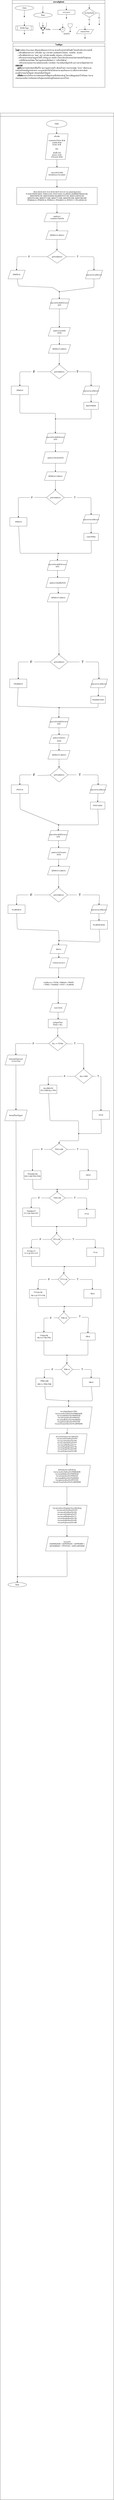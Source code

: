 <mxfile>
    <diagram id="C5RBs43oDa-KdzZeNtuy" name="Page-1">
        <mxGraphModel dx="2814" dy="668" grid="1" gridSize="10" guides="1" tooltips="1" connect="1" arrows="1" fold="1" page="1" pageScale="1" pageWidth="827" pageHeight="1169" math="0" shadow="0">
            <root>
                <mxCell id="WIyWlLk6GJQsqaUBKTNV-0"/>
                <mxCell id="WIyWlLk6GJQsqaUBKTNV-1" parent="WIyWlLk6GJQsqaUBKTNV-0"/>
                <mxCell id="M7CGMbNuYNeq0SnUNNgH-6" value="ทบทวนสัญลักษณ์" style="swimlane;fontFamily=Sarabun;fontSource=https%3A%2F%2Ffonts.googleapis.com%2Fcss%3Ffamily%3DSarabun;" parent="WIyWlLk6GJQsqaUBKTNV-1" vertex="1">
                    <mxGeometry x="-745" y="20" width="650" height="290" as="geometry"/>
                </mxCell>
                <mxCell id="M7CGMbNuYNeq0SnUNNgH-2" value="&lt;font data-font-src=&quot;https://fonts.googleapis.com/css?family=Sarabun&quot; face=&quot;Sarabun&quot;&gt;เริ่มต้น&lt;/font&gt;" style="ellipse;whiteSpace=wrap;html=1;" parent="M7CGMbNuYNeq0SnUNNgH-6" vertex="1">
                    <mxGeometry x="20" y="40" width="130" height="30" as="geometry"/>
                </mxCell>
                <mxCell id="M7CGMbNuYNeq0SnUNNgH-5" value="" style="endArrow=classic;html=1;rounded=0;" parent="M7CGMbNuYNeq0SnUNNgH-6" edge="1">
                    <mxGeometry width="50" height="50" relative="1" as="geometry">
                        <mxPoint x="84.5" y="70" as="sourcePoint"/>
                        <mxPoint x="84.5" y="120" as="targetPoint"/>
                    </mxGeometry>
                </mxCell>
                <mxCell id="M7CGMbNuYNeq0SnUNNgH-3" value="&lt;font face=&quot;Sarabun&quot;&gt;สิ้นสุด&lt;/font&gt;" style="ellipse;whiteSpace=wrap;html=1;" parent="M7CGMbNuYNeq0SnUNNgH-6" vertex="1">
                    <mxGeometry x="150" y="90" width="130" height="30" as="geometry"/>
                </mxCell>
                <mxCell id="M7CGMbNuYNeq0SnUNNgH-4" value="" style="endArrow=classic;html=1;rounded=0;" parent="M7CGMbNuYNeq0SnUNNgH-6" edge="1">
                    <mxGeometry width="50" height="50" relative="1" as="geometry">
                        <mxPoint x="214.5" y="40" as="sourcePoint"/>
                        <mxPoint x="214.5" y="90" as="targetPoint"/>
                    </mxGeometry>
                </mxCell>
                <mxCell id="mvioNwK95yMqdUQ73LqQ-0" value="กระบวนการ" style="rounded=0;whiteSpace=wrap;html=1;fontFamily=Sarabun;fontSource=https%3A%2F%2Ffonts.googleapis.com%2Fcss%3Ffamily%3DSarabun;" parent="M7CGMbNuYNeq0SnUNNgH-6" vertex="1">
                    <mxGeometry x="320" y="70" width="120" height="30" as="geometry"/>
                </mxCell>
                <mxCell id="mvioNwK95yMqdUQ73LqQ-1" value="" style="endArrow=classic;html=1;rounded=0;" parent="M7CGMbNuYNeq0SnUNNgH-6" edge="1">
                    <mxGeometry width="50" height="50" relative="1" as="geometry">
                        <mxPoint x="379" y="40" as="sourcePoint"/>
                        <mxPoint x="379.5" y="70" as="targetPoint"/>
                    </mxGeometry>
                </mxCell>
                <mxCell id="mvioNwK95yMqdUQ73LqQ-2" value="" style="endArrow=classic;html=1;rounded=0;" parent="M7CGMbNuYNeq0SnUNNgH-6" edge="1">
                    <mxGeometry width="50" height="50" relative="1" as="geometry">
                        <mxPoint x="379.75" y="100" as="sourcePoint"/>
                        <mxPoint x="380.25" y="130" as="targetPoint"/>
                    </mxGeometry>
                </mxCell>
                <mxCell id="mvioNwK95yMqdUQ73LqQ-3" value="ประโยคเงื่อนไข" style="rhombus;whiteSpace=wrap;html=1;fontFamily=Sarabun;fontSource=https%3A%2F%2Ffonts.googleapis.com%2Fcss%3Ffamily%3DSarabun;" parent="M7CGMbNuYNeq0SnUNNgH-6" vertex="1">
                    <mxGeometry x="490" y="60" width="100" height="60" as="geometry"/>
                </mxCell>
                <mxCell id="mvioNwK95yMqdUQ73LqQ-4" value="" style="endArrow=classic;html=1;rounded=0;" parent="M7CGMbNuYNeq0SnUNNgH-6" edge="1">
                    <mxGeometry width="50" height="50" relative="1" as="geometry">
                        <mxPoint x="539.71" y="30" as="sourcePoint"/>
                        <mxPoint x="540.21" y="60" as="targetPoint"/>
                    </mxGeometry>
                </mxCell>
                <mxCell id="mvioNwK95yMqdUQ73LqQ-5" value="" style="endArrow=classic;html=1;rounded=0;" parent="M7CGMbNuYNeq0SnUNNgH-6" edge="1">
                    <mxGeometry width="50" height="50" relative="1" as="geometry">
                        <mxPoint x="539.71" y="120" as="sourcePoint"/>
                        <mxPoint x="540" y="175" as="targetPoint"/>
                    </mxGeometry>
                </mxCell>
                <mxCell id="mvioNwK95yMqdUQ73LqQ-7" value="จริง" style="edgeLabel;html=1;align=center;verticalAlign=middle;resizable=0;points=[];fontFamily=Sarabun;fontSource=https%3A%2F%2Ffonts.googleapis.com%2Fcss%3Ffamily%3DSarabun;" parent="mvioNwK95yMqdUQ73LqQ-5" vertex="1" connectable="0">
                    <mxGeometry x="-0.414" y="-1" relative="1" as="geometry">
                        <mxPoint as="offset"/>
                    </mxGeometry>
                </mxCell>
                <mxCell id="mvioNwK95yMqdUQ73LqQ-6" value="" style="endArrow=classic;html=1;rounded=0;exitX=1;exitY=0.5;exitDx=0;exitDy=0;" parent="M7CGMbNuYNeq0SnUNNgH-6" source="mvioNwK95yMqdUQ73LqQ-3" edge="1">
                    <mxGeometry width="50" height="50" relative="1" as="geometry">
                        <mxPoint x="620" y="95" as="sourcePoint"/>
                        <mxPoint x="610" y="175" as="targetPoint"/>
                        <Array as="points">
                            <mxPoint x="610" y="90"/>
                        </Array>
                    </mxGeometry>
                </mxCell>
                <mxCell id="mvioNwK95yMqdUQ73LqQ-8" value="&lt;font data-font-src=&quot;https://fonts.googleapis.com/css?family=Sarabun&quot; face=&quot;Sarabun&quot;&gt;เท็จ&lt;/font&gt;" style="edgeLabel;html=1;align=center;verticalAlign=middle;resizable=0;points=[];" parent="mvioNwK95yMqdUQ73LqQ-6" vertex="1" connectable="0">
                    <mxGeometry x="-0.002" y="-2" relative="1" as="geometry">
                        <mxPoint as="offset"/>
                    </mxGeometry>
                </mxCell>
                <mxCell id="mvioNwK95yMqdUQ73LqQ-9" value="&lt;font data-font-src=&quot;https://fonts.googleapis.com/css?family=Sarabun&quot; face=&quot;Sarabun&quot;&gt;ฟังก์ชัน/โมดูล&lt;/font&gt;" style="shape=process;whiteSpace=wrap;html=1;backgroundOutline=1;" parent="M7CGMbNuYNeq0SnUNNgH-6" vertex="1">
                    <mxGeometry x="25" y="180" width="120" height="30" as="geometry"/>
                </mxCell>
                <mxCell id="mvioNwK95yMqdUQ73LqQ-11" value="" style="endArrow=classic;html=1;rounded=0;" parent="M7CGMbNuYNeq0SnUNNgH-6" edge="1">
                    <mxGeometry width="50" height="50" relative="1" as="geometry">
                        <mxPoint x="84.71" y="150" as="sourcePoint"/>
                        <mxPoint x="85.21" y="180" as="targetPoint"/>
                    </mxGeometry>
                </mxCell>
                <mxCell id="mvioNwK95yMqdUQ73LqQ-12" value="" style="endArrow=classic;html=1;rounded=0;" parent="M7CGMbNuYNeq0SnUNNgH-6" edge="1">
                    <mxGeometry width="50" height="50" relative="1" as="geometry">
                        <mxPoint x="84.71" y="210" as="sourcePoint"/>
                        <mxPoint x="85.21" y="240" as="targetPoint"/>
                    </mxGeometry>
                </mxCell>
                <mxCell id="mvioNwK95yMqdUQ73LqQ-13" value="" style="strokeWidth=2;html=1;shape=mxgraph.flowchart.start_2;whiteSpace=wrap;" parent="M7CGMbNuYNeq0SnUNNgH-6" vertex="1">
                    <mxGeometry x="205" y="190" width="20" height="20" as="geometry"/>
                </mxCell>
                <mxCell id="mvioNwK95yMqdUQ73LqQ-16" value="" style="endArrow=classic;html=1;rounded=0;" parent="M7CGMbNuYNeq0SnUNNgH-6" edge="1">
                    <mxGeometry width="50" height="50" relative="1" as="geometry">
                        <mxPoint x="214.71" y="155" as="sourcePoint"/>
                        <mxPoint x="215.21" y="185" as="targetPoint"/>
                    </mxGeometry>
                </mxCell>
                <mxCell id="mvioNwK95yMqdUQ73LqQ-17" value="" style="endArrow=classic;html=1;rounded=0;entryX=0;entryY=0.5;entryDx=0;entryDy=0;entryPerimeter=0;" parent="M7CGMbNuYNeq0SnUNNgH-6" target="mvioNwK95yMqdUQ73LqQ-13" edge="1">
                    <mxGeometry width="50" height="50" relative="1" as="geometry">
                        <mxPoint x="190.0" y="155" as="sourcePoint"/>
                        <mxPoint x="190.5" y="185" as="targetPoint"/>
                        <Array as="points">
                            <mxPoint x="190" y="180"/>
                        </Array>
                    </mxGeometry>
                </mxCell>
                <mxCell id="mvioNwK95yMqdUQ73LqQ-18" value="" style="endArrow=classic;html=1;rounded=0;entryX=1;entryY=0.5;entryDx=0;entryDy=0;entryPerimeter=0;" parent="M7CGMbNuYNeq0SnUNNgH-6" target="mvioNwK95yMqdUQ73LqQ-13" edge="1">
                    <mxGeometry width="50" height="50" relative="1" as="geometry">
                        <mxPoint x="240.0" y="155" as="sourcePoint"/>
                        <mxPoint x="240.5" y="185" as="targetPoint"/>
                        <Array as="points">
                            <mxPoint x="240" y="180"/>
                        </Array>
                    </mxGeometry>
                </mxCell>
                <mxCell id="mvioNwK95yMqdUQ73LqQ-19" value="" style="endArrow=classic;html=1;rounded=0;" parent="M7CGMbNuYNeq0SnUNNgH-6" edge="1">
                    <mxGeometry width="50" height="50" relative="1" as="geometry">
                        <mxPoint x="214.71" y="205" as="sourcePoint"/>
                        <mxPoint x="215.21" y="235" as="targetPoint"/>
                    </mxGeometry>
                </mxCell>
                <mxCell id="176" value="" style="edgeStyle=none;html=1;fontSize=12;" edge="1" parent="M7CGMbNuYNeq0SnUNNgH-6" source="mvioNwK95yMqdUQ73LqQ-20" target="mvioNwK95yMqdUQ73LqQ-29">
                    <mxGeometry relative="1" as="geometry"/>
                </mxCell>
                <mxCell id="mvioNwK95yMqdUQ73LqQ-20" value="&lt;font data-font-src=&quot;https://fonts.googleapis.com/css?family=Sarabun&quot; face=&quot;Sarabun&quot;&gt;ตัวเชื่อม&lt;/font&gt;" style="text;html=1;align=center;verticalAlign=middle;resizable=0;points=[];autosize=1;strokeColor=none;fillColor=none;" parent="M7CGMbNuYNeq0SnUNNgH-6" vertex="1">
                    <mxGeometry x="220" y="190" width="60" height="30" as="geometry"/>
                </mxCell>
                <mxCell id="mvioNwK95yMqdUQ73LqQ-25" value="" style="endArrow=classic;html=1;rounded=0;" parent="M7CGMbNuYNeq0SnUNNgH-6" edge="1">
                    <mxGeometry width="50" height="50" relative="1" as="geometry">
                        <mxPoint x="353.71" y="165" as="sourcePoint"/>
                        <mxPoint x="354.21" y="195" as="targetPoint"/>
                    </mxGeometry>
                </mxCell>
                <mxCell id="mvioNwK95yMqdUQ73LqQ-21" value="" style="verticalLabelPosition=bottom;verticalAlign=top;html=1;shape=offPageConnector;rounded=0;size=0.5;" parent="M7CGMbNuYNeq0SnUNNgH-6" vertex="1">
                    <mxGeometry x="339" y="195" width="30" height="30" as="geometry"/>
                </mxCell>
                <mxCell id="mvioNwK95yMqdUQ73LqQ-26" value="" style="endArrow=classic;html=1;rounded=0;" parent="M7CGMbNuYNeq0SnUNNgH-6" edge="1">
                    <mxGeometry width="50" height="50" relative="1" as="geometry">
                        <mxPoint x="405.71" y="195" as="sourcePoint"/>
                        <mxPoint x="406.21" y="225" as="targetPoint"/>
                    </mxGeometry>
                </mxCell>
                <mxCell id="mvioNwK95yMqdUQ73LqQ-27" value="" style="verticalLabelPosition=bottom;verticalAlign=top;html=1;shape=offPageConnector;rounded=0;size=0.5;" parent="M7CGMbNuYNeq0SnUNNgH-6" vertex="1">
                    <mxGeometry x="391" y="165" width="30" height="30" as="geometry"/>
                </mxCell>
                <mxCell id="mvioNwK95yMqdUQ73LqQ-28" value="หน้าต่อไป" style="text;html=1;align=center;verticalAlign=middle;resizable=0;points=[];autosize=1;strokeColor=none;fillColor=none;fontFamily=Sarabun;fontSource=https%3A%2F%2Ffonts.googleapis.com%2Fcss%3Ffamily%3DSarabun;" parent="M7CGMbNuYNeq0SnUNNgH-6" vertex="1">
                    <mxGeometry x="345" y="220" width="70" height="30" as="geometry"/>
                </mxCell>
                <mxCell id="mvioNwK95yMqdUQ73LqQ-29" value="ก" style="text;html=1;align=center;verticalAlign=middle;resizable=0;points=[];autosize=1;strokeColor=none;fillColor=none;fontFamily=Sarabun;fontSource=https%3A%2F%2Ffonts.googleapis.com%2Fcss%3Ffamily%3DSarabun;" parent="M7CGMbNuYNeq0SnUNNgH-6" vertex="1">
                    <mxGeometry x="339" y="190" width="30" height="30" as="geometry"/>
                </mxCell>
                <mxCell id="mvioNwK95yMqdUQ73LqQ-30" value="ก" style="text;html=1;align=center;verticalAlign=middle;resizable=0;points=[];autosize=1;strokeColor=none;fillColor=none;fontFamily=Sarabun;fontSource=https%3A%2F%2Ffonts.googleapis.com%2Fcss%3Ffamily%3DSarabun;" parent="M7CGMbNuYNeq0SnUNNgH-6" vertex="1">
                    <mxGeometry x="435" y="175" width="30" height="30" as="geometry"/>
                </mxCell>
                <mxCell id="mvioNwK95yMqdUQ73LqQ-32" value="แสดงผล/รับค่า" style="shape=parallelogram;perimeter=parallelogramPerimeter;whiteSpace=wrap;html=1;fixedSize=1;fontFamily=Sarabun;fontSource=https%3A%2F%2Ffonts.googleapis.com%2Fcss%3Ffamily%3DSarabun;" parent="M7CGMbNuYNeq0SnUNNgH-6" vertex="1">
                    <mxGeometry x="450" y="205" width="120" height="30" as="geometry"/>
                </mxCell>
                <mxCell id="mvioNwK95yMqdUQ73LqQ-33" value="" style="endArrow=classic;html=1;rounded=0;" parent="M7CGMbNuYNeq0SnUNNgH-6" edge="1">
                    <mxGeometry width="50" height="50" relative="1" as="geometry">
                        <mxPoint x="509.71" y="180" as="sourcePoint"/>
                        <mxPoint x="510.21" y="210" as="targetPoint"/>
                    </mxGeometry>
                </mxCell>
                <mxCell id="mvioNwK95yMqdUQ73LqQ-34" value="" style="endArrow=classic;html=1;rounded=0;" parent="M7CGMbNuYNeq0SnUNNgH-6" edge="1">
                    <mxGeometry width="50" height="50" relative="1" as="geometry">
                        <mxPoint x="509.71" y="240" as="sourcePoint"/>
                        <mxPoint x="510.21" y="270" as="targetPoint"/>
                    </mxGeometry>
                </mxCell>
                <mxCell id="mvioNwK95yMqdUQ73LqQ-36" value="" style="swimlane;fontFamily=Sarabun;fontSource=https%3A%2F%2Ffonts.googleapis.com%2Fcss%3Ffamily%3DSarabun;startSize=23;" parent="WIyWlLk6GJQsqaUBKTNV-1" vertex="1">
                    <mxGeometry x="-830" y="810" width="797" height="16698" as="geometry"/>
                </mxCell>
                <mxCell id="129" style="edgeStyle=none;html=1;entryX=0.5;entryY=0;entryDx=0;entryDy=0;" edge="1" parent="mvioNwK95yMqdUQ73LqQ-36" source="mvioNwK95yMqdUQ73LqQ-35" target="3">
                    <mxGeometry relative="1" as="geometry"/>
                </mxCell>
                <mxCell id="mvioNwK95yMqdUQ73LqQ-35" value="&lt;font data-font-src=&quot;https://fonts.googleapis.com/css?family=Sarabun&quot; face=&quot;Sarabun&quot;&gt;เริ่มต้น&lt;/font&gt;" style="ellipse;whiteSpace=wrap;html=1;" parent="mvioNwK95yMqdUQ73LqQ-36" vertex="1">
                    <mxGeometry x="324" y="50" width="145" height="50" as="geometry"/>
                </mxCell>
                <mxCell id="131" style="edgeStyle=none;html=1;entryX=0.5;entryY=0;entryDx=0;entryDy=0;" edge="1" parent="mvioNwK95yMqdUQ73LqQ-36" source="3" target="130">
                    <mxGeometry relative="1" as="geometry"/>
                </mxCell>
                <mxCell id="3" value="เครื่องดื่ม&lt;br&gt;&lt;br&gt;กาแฟอเมริกาโน่ร้อน 35 ฿&lt;br&gt;ลาเต้เย็น 45 ฿&lt;br&gt;นํ้าเปล่า 10 ฿&lt;br&gt;&lt;br&gt;ขนม&lt;br&gt;&lt;br&gt;ขนมชั้น 5 ฿&lt;br&gt;ฝอยทอง 15 ฿&lt;br&gt;ลำไยอบแห้ง 50 ฿" style="shape=parallelogram;perimeter=parallelogramPerimeter;whiteSpace=wrap;html=1;fixedSize=1;" parent="mvioNwK95yMqdUQ73LqQ-36" vertex="1">
                    <mxGeometry x="316.5" y="145" width="160" height="180" as="geometry"/>
                </mxCell>
                <mxCell id="136" style="edgeStyle=none;html=1;entryX=0.5;entryY=0;entryDx=0;entryDy=0;" edge="1" parent="mvioNwK95yMqdUQ73LqQ-36" source="130" target="135">
                    <mxGeometry relative="1" as="geometry"/>
                </mxCell>
                <mxCell id="130" value="กรุณารอ5วินาทีเพื่อ&lt;br&gt;เลือกสินค้าและจำนวนสินค้า" style="shape=parallelogram;perimeter=parallelogramPerimeter;whiteSpace=wrap;html=1;fixedSize=1;" vertex="1" parent="mvioNwK95yMqdUQ73LqQ-36">
                    <mxGeometry x="316" y="380" width="165" height="87.5" as="geometry"/>
                </mxCell>
                <mxCell id="139" style="edgeStyle=none;html=1;entryX=0.5;entryY=0;entryDx=0;entryDy=0;" edge="1" parent="mvioNwK95yMqdUQ73LqQ-36" source="135" target="138">
                    <mxGeometry relative="1" as="geometry"/>
                </mxCell>
                <mxCell id="135" value="&amp;nbsp;35=A 25=B 10=C 5=O 20=E 50=F 0=G H=จำนวนสินค้าที่ลูกค้าเลือก&lt;br&gt;F=AXH,FRATE=BXH, FPAO=CXH, FFOY=EXH, FLUMYAI=JXHMANYMAGA=50, &lt;br&gt;MANYRATE=50, MANYSUNSS=50,MANYFOY=50, MANYLUMYAI=50&lt;br&gt;MANYFH=500, MANYFT=500, MANYTT=500, MANYFB=500, MANYOB=500&lt;br&gt;PFMAGA=5, PFRATE=6, PFPAO=2, PFSUNCC=3, PFPOY=7, PFLUNYAI=10" style="whiteSpace=wrap;html=1;" vertex="1" parent="mvioNwK95yMqdUQ73LqQ-36">
                    <mxGeometry x="116" y="520" width="565" height="120" as="geometry"/>
                </mxCell>
                <mxCell id="142" style="edgeStyle=none;html=1;entryX=0.5;entryY=0;entryDx=0;entryDy=0;" edge="1" parent="mvioNwK95yMqdUQ73LqQ-36" source="137" target="141">
                    <mxGeometry relative="1" as="geometry"/>
                </mxCell>
                <mxCell id="137" value="ปุ่มไม่ต้องการ,ปุ่มตกลง" style="shape=parallelogram;perimeter=parallelogramPerimeter;whiteSpace=wrap;html=1;fixedSize=1;" vertex="1" parent="mvioNwK95yMqdUQ73LqQ-36">
                    <mxGeometry x="320.5" y="824" width="156" height="60" as="geometry"/>
                </mxCell>
                <mxCell id="140" style="edgeStyle=none;html=1;entryX=0.5;entryY=0;entryDx=0;entryDy=0;" edge="1" parent="mvioNwK95yMqdUQ73LqQ-36" source="138" target="137">
                    <mxGeometry relative="1" as="geometry"/>
                </mxCell>
                <mxCell id="138" value="คุณต้องการ&lt;br&gt;กาแฟอมริกาโน่หรือไม่" style="shape=parallelogram;perimeter=parallelogramPerimeter;whiteSpace=wrap;html=1;fixedSize=1;" vertex="1" parent="mvioNwK95yMqdUQ73LqQ-36">
                    <mxGeometry x="307.5" y="700" width="182" height="60" as="geometry"/>
                </mxCell>
                <mxCell id="141" value="ลูกค้ากดปุ่มตกลง" style="rhombus;whiteSpace=wrap;html=1;" vertex="1" parent="mvioNwK95yMqdUQ73LqQ-36">
                    <mxGeometry x="331.75" y="960" width="133.5" height="90" as="geometry"/>
                </mxCell>
                <mxCell id="145" value="FRATE=0" style="shape=parallelogram;perimeter=parallelogramPerimeter;whiteSpace=wrap;html=1;fixedSize=1;" vertex="1" parent="mvioNwK95yMqdUQ73LqQ-36">
                    <mxGeometry x="55" y="1100" width="120" height="60" as="geometry"/>
                </mxCell>
                <mxCell id="148" value="T" style="text;html=1;align=center;verticalAlign=middle;resizable=0;points=[];autosize=1;strokeColor=none;fillColor=none;fontSize=18;" vertex="1" parent="mvioNwK95yMqdUQ73LqQ-36">
                    <mxGeometry x="528" y="985" width="30" height="40" as="geometry"/>
                </mxCell>
                <mxCell id="149" value="" style="edgeStyle=none;html=1;endArrow=none;" edge="1" parent="mvioNwK95yMqdUQ73LqQ-36" source="141" target="148">
                    <mxGeometry relative="1" as="geometry">
                        <mxPoint x="658" y="1120" as="targetPoint"/>
                        <mxPoint x="465.25" y="1005" as="sourcePoint"/>
                        <Array as="points"/>
                    </mxGeometry>
                </mxCell>
                <mxCell id="147" value="F" style="text;html=1;align=center;verticalAlign=middle;resizable=0;points=[];autosize=1;strokeColor=none;fillColor=none;fontSize=18;" vertex="1" parent="mvioNwK95yMqdUQ73LqQ-36">
                    <mxGeometry x="188" y="985" width="30" height="40" as="geometry"/>
                </mxCell>
                <mxCell id="150" value="" style="edgeStyle=none;html=1;endArrow=none;" edge="1" parent="mvioNwK95yMqdUQ73LqQ-36" source="141" target="147">
                    <mxGeometry relative="1" as="geometry">
                        <mxPoint x="118" y="1110" as="targetPoint"/>
                        <mxPoint x="333.469" y="1006.159" as="sourcePoint"/>
                        <Array as="points"/>
                    </mxGeometry>
                </mxCell>
                <mxCell id="144" style="edgeStyle=none;html=1;startArrow=none;entryX=0.5;entryY=0;entryDx=0;entryDy=0;" edge="1" parent="mvioNwK95yMqdUQ73LqQ-36" source="147" target="145">
                    <mxGeometry relative="1" as="geometry">
                        <mxPoint x="118" y="1110" as="targetPoint"/>
                        <Array as="points">
                            <mxPoint x="118" y="1005"/>
                            <mxPoint x="118" y="1040"/>
                        </Array>
                    </mxGeometry>
                </mxCell>
                <mxCell id="151" value="&lt;font style=&quot;font-size: 12px;&quot;&gt;กรุณากดจำนวนที่ต้องการ&lt;/font&gt;" style="shape=parallelogram;perimeter=parallelogramPerimeter;whiteSpace=wrap;html=1;fixedSize=1;fontSize=18;" vertex="1" parent="mvioNwK95yMqdUQ73LqQ-36">
                    <mxGeometry x="598" y="1100" width="120" height="60" as="geometry"/>
                </mxCell>
                <mxCell id="143" style="edgeStyle=none;html=1;startArrow=none;entryX=0.5;entryY=0;entryDx=0;entryDy=0;" edge="1" parent="mvioNwK95yMqdUQ73LqQ-36" source="148" target="151">
                    <mxGeometry relative="1" as="geometry">
                        <mxPoint x="658" y="1140" as="targetPoint"/>
                        <Array as="points">
                            <mxPoint x="658" y="1005"/>
                            <mxPoint x="658" y="1080"/>
                        </Array>
                    </mxGeometry>
                </mxCell>
                <mxCell id="160" value="" style="edgeStyle=none;html=1;fontSize=12;endArrow=none;entryX=0.83;entryY=0.68;entryDx=0;entryDy=0;entryPerimeter=0;" edge="1" parent="mvioNwK95yMqdUQ73LqQ-36" source="145" target="158">
                    <mxGeometry relative="1" as="geometry">
                        <mxPoint x="408" y="1240" as="targetPoint"/>
                        <mxPoint x="158.558" y="1149.326" as="sourcePoint"/>
                        <Array as="points">
                            <mxPoint x="128" y="1210"/>
                            <mxPoint x="368" y="1220"/>
                        </Array>
                    </mxGeometry>
                </mxCell>
                <mxCell id="162" value="" style="edgeStyle=none;html=1;fontSize=12;endArrow=none;" edge="1" parent="mvioNwK95yMqdUQ73LqQ-36" source="151" target="158">
                    <mxGeometry relative="1" as="geometry">
                        <mxPoint x="-400" y="2210" as="targetPoint"/>
                        <mxPoint x="-160" y="2060" as="sourcePoint"/>
                        <Array as="points">
                            <mxPoint x="658" y="1220"/>
                        </Array>
                    </mxGeometry>
                </mxCell>
                <mxCell id="158" value="" style="shape=waypoint;sketch=0;size=6;pointerEvents=1;points=[];fillColor=none;resizable=0;rotatable=0;perimeter=centerPerimeter;snapToPoint=1;fontSize=12;" vertex="1" parent="mvioNwK95yMqdUQ73LqQ-36">
                    <mxGeometry x="405" y="1240" width="20" height="20" as="geometry"/>
                </mxCell>
                <mxCell id="165" value="กรุณารอ3วินาทีเพื่อไปรายการต่อไป" style="shape=parallelogram;perimeter=parallelogramPerimeter;whiteSpace=wrap;html=1;fixedSize=1;fontSize=12;" vertex="1" parent="mvioNwK95yMqdUQ73LqQ-36">
                    <mxGeometry x="343.75" y="1300" width="142.5" height="70" as="geometry"/>
                </mxCell>
                <mxCell id="163" style="edgeStyle=none;html=1;fontSize=12;entryX=0.5;entryY=0;entryDx=0;entryDy=0;" edge="1" parent="mvioNwK95yMqdUQ73LqQ-36" source="158" target="165">
                    <mxGeometry relative="1" as="geometry">
                        <mxPoint x="415" y="1320" as="targetPoint"/>
                    </mxGeometry>
                </mxCell>
                <mxCell id="178" value="คุณต้องการลาเต้เย็น&lt;br&gt;หรือไม่" style="shape=parallelogram;perimeter=parallelogramPerimeter;whiteSpace=wrap;html=1;fixedSize=1;fontSize=12;" vertex="1" parent="mvioNwK95yMqdUQ73LqQ-36">
                    <mxGeometry x="337.5" y="1500" width="155" height="60" as="geometry"/>
                </mxCell>
                <mxCell id="177" style="edgeStyle=none;html=1;fontSize=12;entryX=0.5;entryY=0;entryDx=0;entryDy=0;" edge="1" parent="mvioNwK95yMqdUQ73LqQ-36" source="165" target="178">
                    <mxGeometry relative="1" as="geometry">
                        <mxPoint x="415" y="1490.0" as="targetPoint"/>
                    </mxGeometry>
                </mxCell>
                <mxCell id="181" value="ปุ่มไม่ต้องการ,ปุ่มตกลง" style="shape=parallelogram;perimeter=parallelogramPerimeter;whiteSpace=wrap;html=1;fixedSize=1;" vertex="1" parent="mvioNwK95yMqdUQ73LqQ-36">
                    <mxGeometry x="337.5" y="1620" width="156" height="60" as="geometry"/>
                </mxCell>
                <mxCell id="179" style="edgeStyle=none;html=1;fontSize=12;entryX=0.5;entryY=0;entryDx=0;entryDy=0;" edge="1" parent="mvioNwK95yMqdUQ73LqQ-36" source="178" target="181">
                    <mxGeometry relative="1" as="geometry">
                        <mxPoint x="415" y="1600.0" as="targetPoint"/>
                    </mxGeometry>
                </mxCell>
                <mxCell id="184" value="ลูกค้ากดปุ่มตกลง" style="rhombus;whiteSpace=wrap;html=1;fontSize=12;" vertex="1" parent="mvioNwK95yMqdUQ73LqQ-36">
                    <mxGeometry x="352" y="1760" width="124.5" height="100" as="geometry"/>
                </mxCell>
                <mxCell id="183" style="edgeStyle=none;html=1;fontSize=12;entryX=0.5;entryY=0;entryDx=0;entryDy=0;" edge="1" parent="mvioNwK95yMqdUQ73LqQ-36" source="181" target="184">
                    <mxGeometry relative="1" as="geometry">
                        <mxPoint x="415.5" y="1750.0" as="targetPoint"/>
                    </mxGeometry>
                </mxCell>
                <mxCell id="187" value="FPAO=0" style="whiteSpace=wrap;html=1;fontSize=12;" vertex="1" parent="mvioNwK95yMqdUQ73LqQ-36">
                    <mxGeometry x="78" y="1910" width="120" height="60" as="geometry"/>
                </mxCell>
                <mxCell id="191" value="F" style="text;html=1;align=center;verticalAlign=middle;resizable=0;points=[];autosize=1;strokeColor=none;fillColor=none;fontSize=24;" vertex="1" parent="mvioNwK95yMqdUQ73LqQ-36">
                    <mxGeometry x="218" y="1790" width="40" height="40" as="geometry"/>
                </mxCell>
                <mxCell id="192" value="" style="edgeStyle=none;html=1;fontSize=12;endArrow=none;" edge="1" parent="mvioNwK95yMqdUQ73LqQ-36" source="184" target="191">
                    <mxGeometry relative="1" as="geometry">
                        <mxPoint x="138" y="1920.0" as="targetPoint"/>
                        <mxPoint x="352" y="1810.0" as="sourcePoint"/>
                        <Array as="points"/>
                    </mxGeometry>
                </mxCell>
                <mxCell id="185" style="edgeStyle=none;html=1;fontSize=12;startArrow=none;" edge="1" parent="mvioNwK95yMqdUQ73LqQ-36" source="191" target="187">
                    <mxGeometry relative="1" as="geometry">
                        <mxPoint x="138" y="1920" as="targetPoint"/>
                        <Array as="points">
                            <mxPoint x="138" y="1810"/>
                        </Array>
                    </mxGeometry>
                </mxCell>
                <mxCell id="186" style="edgeStyle=none;html=1;fontSize=12;entryX=0.5;entryY=0;entryDx=0;entryDy=0;" edge="1" parent="mvioNwK95yMqdUQ73LqQ-36" source="184" target="nv5aGaVvqSRqhyQhocDM-1233">
                    <mxGeometry relative="1" as="geometry">
                        <mxPoint x="638" y="1910.0" as="targetPoint"/>
                        <Array as="points">
                            <mxPoint x="638" y="1810"/>
                        </Array>
                    </mxGeometry>
                </mxCell>
                <mxCell id="190" value="T" style="edgeLabel;html=1;align=center;verticalAlign=middle;resizable=0;points=[];fontSize=24;" vertex="1" connectable="0" parent="186">
                    <mxGeometry x="-0.504" relative="1" as="geometry">
                        <mxPoint as="offset"/>
                    </mxGeometry>
                </mxCell>
                <mxCell id="200" value="" style="edgeStyle=none;html=1;fontSize=18;endArrow=none;exitX=0.5;exitY=1;exitDx=0;exitDy=0;" edge="1" parent="mvioNwK95yMqdUQ73LqQ-36" source="257" target="197">
                    <mxGeometry relative="1" as="geometry">
                        <mxPoint x="-300" y="3110" as="targetPoint"/>
                        <mxPoint x="638" y="2090" as="sourcePoint"/>
                        <Array as="points">
                            <mxPoint x="638" y="2140"/>
                        </Array>
                    </mxGeometry>
                </mxCell>
                <mxCell id="197" value="" style="shape=waypoint;sketch=0;size=6;pointerEvents=1;points=[];fillColor=none;resizable=0;rotatable=0;perimeter=centerPerimeter;snapToPoint=1;fontSize=18;" vertex="1" parent="mvioNwK95yMqdUQ73LqQ-36">
                    <mxGeometry x="378" y="2130" width="20" height="20" as="geometry"/>
                </mxCell>
                <mxCell id="256" style="edgeStyle=none;html=1;entryX=0.5;entryY=0;entryDx=0;entryDy=0;fontSize=12;" edge="1" parent="mvioNwK95yMqdUQ73LqQ-36" source="201" target="255">
                    <mxGeometry relative="1" as="geometry"/>
                </mxCell>
                <mxCell id="201" value="&lt;font style=&quot;font-size: 12px;&quot;&gt;คุณต้องการน้ำเปล่าหรือไม่&lt;/font&gt;" style="shape=parallelogram;perimeter=parallelogramPerimeter;whiteSpace=wrap;html=1;fixedSize=1;fontSize=18;" vertex="1" parent="mvioNwK95yMqdUQ73LqQ-36">
                    <mxGeometry x="297" y="2370" width="182" height="80" as="geometry"/>
                </mxCell>
                <mxCell id="203" style="edgeStyle=none;html=1;entryX=0.5;entryY=0;entryDx=0;entryDy=0;fontSize=12;" edge="1" parent="mvioNwK95yMqdUQ73LqQ-36" source="202" target="201">
                    <mxGeometry relative="1" as="geometry"/>
                </mxCell>
                <mxCell id="202" value="กรุณารอ3วินาทีเพื่อไปรายการต่อไป" style="shape=parallelogram;perimeter=parallelogramPerimeter;whiteSpace=wrap;html=1;fixedSize=1;fontSize=12;" vertex="1" parent="mvioNwK95yMqdUQ73LqQ-36">
                    <mxGeometry x="316" y="2240" width="142.5" height="70" as="geometry"/>
                </mxCell>
                <mxCell id="195" style="edgeStyle=none;html=1;fontSize=18;entryX=0.5;entryY=0;entryDx=0;entryDy=0;" edge="1" parent="mvioNwK95yMqdUQ73LqQ-36" source="187" target="202">
                    <mxGeometry relative="1" as="geometry">
                        <mxPoint x="388" y="2220" as="targetPoint"/>
                        <Array as="points">
                            <mxPoint x="138" y="2100"/>
                            <mxPoint x="388" y="2100"/>
                        </Array>
                    </mxGeometry>
                </mxCell>
                <mxCell id="267" style="edgeStyle=none;html=1;entryX=0.5;entryY=0;entryDx=0;entryDy=0;fontSize=12;" edge="1" parent="mvioNwK95yMqdUQ73LqQ-36" source="255" target="262">
                    <mxGeometry relative="1" as="geometry"/>
                </mxCell>
                <mxCell id="255" value="ปุ่มไม่ต้องการ,ปุ่มตกลง" style="shape=parallelogram;perimeter=parallelogramPerimeter;whiteSpace=wrap;html=1;fixedSize=1;" vertex="1" parent="mvioNwK95yMqdUQ73LqQ-36">
                    <mxGeometry x="310" y="2510" width="156" height="60" as="geometry"/>
                </mxCell>
                <mxCell id="257" value="BxH=FRATE" style="whiteSpace=wrap;html=1;fontSize=12;" vertex="1" parent="mvioNwK95yMqdUQ73LqQ-36">
                    <mxGeometry x="587" y="2023" width="102" height="50" as="geometry"/>
                </mxCell>
                <mxCell id="262" value="ลูกค้ากดปุ่มตกลง" style="rhombus;whiteSpace=wrap;html=1;fontSize=12;" vertex="1" parent="mvioNwK95yMqdUQ73LqQ-36">
                    <mxGeometry x="325" y="2640" width="124.5" height="100" as="geometry"/>
                </mxCell>
                <mxCell id="269" value="FPAO=0" style="whiteSpace=wrap;html=1;fontSize=12;" vertex="1" parent="mvioNwK95yMqdUQ73LqQ-36">
                    <mxGeometry x="68" y="2830" width="120" height="60" as="geometry"/>
                </mxCell>
                <mxCell id="268" style="edgeStyle=none;html=1;fontSize=12;entryX=0.5;entryY=0;entryDx=0;entryDy=0;startArrow=none;" edge="1" parent="mvioNwK95yMqdUQ73LqQ-36" source="jIR7DSRb_jp3hbyWwMM5-738" target="269">
                    <mxGeometry relative="1" as="geometry">
                        <mxPoint x="128" y="2840" as="targetPoint"/>
                        <Array as="points">
                            <mxPoint x="127" y="2690"/>
                        </Array>
                    </mxGeometry>
                </mxCell>
                <mxCell id="266" style="edgeStyle=none;html=1;fontSize=12;entryX=0.5;entryY=0;entryDx=0;entryDy=0;startArrow=none;" edge="1" parent="mvioNwK95yMqdUQ73LqQ-36" source="jIR7DSRb_jp3hbyWwMM5-741" target="nv5aGaVvqSRqhyQhocDM-1230">
                    <mxGeometry relative="1" as="geometry">
                        <mxPoint x="638" y="2800" as="targetPoint"/>
                        <Array as="points">
                            <mxPoint x="637" y="2690"/>
                        </Array>
                    </mxGeometry>
                </mxCell>
                <mxCell id="272" value="CxH=FPAO" style="whiteSpace=wrap;html=1;fontSize=12;" vertex="1" parent="mvioNwK95yMqdUQ73LqQ-36">
                    <mxGeometry x="587" y="2940" width="102" height="50" as="geometry"/>
                </mxCell>
                <mxCell id="279" value="กรุณารอ3วินาทีเพื่อไปรายการต่อไป" style="shape=parallelogram;perimeter=parallelogramPerimeter;whiteSpace=wrap;html=1;fixedSize=1;fontSize=12;" vertex="1" parent="mvioNwK95yMqdUQ73LqQ-36">
                    <mxGeometry x="330" y="3130" width="142.5" height="70" as="geometry"/>
                </mxCell>
                <mxCell id="281" value="&lt;font style=&quot;font-size: 12px;&quot;&gt;คุณต้องการขนมชั้นหรือไม่&lt;/font&gt;" style="shape=parallelogram;perimeter=parallelogramPerimeter;whiteSpace=wrap;html=1;fixedSize=1;fontSize=18;" vertex="1" parent="mvioNwK95yMqdUQ73LqQ-36">
                    <mxGeometry x="320.5" y="3250" width="164.25" height="70" as="geometry"/>
                </mxCell>
                <mxCell id="280" style="edgeStyle=none;html=1;fontSize=12;entryX=0.5;entryY=0;entryDx=0;entryDy=0;" edge="1" parent="mvioNwK95yMqdUQ73LqQ-36" source="279" target="281">
                    <mxGeometry relative="1" as="geometry">
                        <mxPoint x="415.5" y="3260" as="targetPoint"/>
                    </mxGeometry>
                </mxCell>
                <mxCell id="349" value="ปุ่มไม่ต้องการ,ปุ่มตกลง" style="shape=parallelogram;perimeter=parallelogramPerimeter;whiteSpace=wrap;html=1;fixedSize=1;" vertex="1" parent="mvioNwK95yMqdUQ73LqQ-36">
                    <mxGeometry x="330.37" y="3360" width="156" height="60" as="geometry"/>
                </mxCell>
                <mxCell id="282" style="edgeStyle=none;html=1;fontSize=12;entryX=0.5;entryY=0;entryDx=0;entryDy=0;" edge="1" parent="mvioNwK95yMqdUQ73LqQ-36" source="281" target="349">
                    <mxGeometry relative="1" as="geometry">
                        <mxPoint x="415.505" y="3390" as="targetPoint"/>
                    </mxGeometry>
                </mxCell>
                <mxCell id="351" value="ลูกค้ากดปุ่มตกลง" style="rhombus;whiteSpace=wrap;html=1;fontSize=12;" vertex="1" parent="mvioNwK95yMqdUQ73LqQ-36">
                    <mxGeometry x="351" y="3790" width="124.5" height="100" as="geometry"/>
                </mxCell>
                <mxCell id="350" style="edgeStyle=none;html=1;fontSize=12;" edge="1" parent="mvioNwK95yMqdUQ73LqQ-36" source="349" target="351">
                    <mxGeometry relative="1" as="geometry">
                        <mxPoint x="416" y="3590" as="targetPoint"/>
                    </mxGeometry>
                </mxCell>
                <mxCell id="360" value="&lt;font style=&quot;font-size: 12px;&quot;&gt;FSUNSS=0&lt;/font&gt;" style="whiteSpace=wrap;html=1;fontSize=24;" vertex="1" parent="mvioNwK95yMqdUQ73LqQ-36">
                    <mxGeometry x="67" y="3960" width="120" height="60" as="geometry"/>
                </mxCell>
                <mxCell id="358" value="T" style="text;html=1;align=center;verticalAlign=middle;resizable=0;points=[];autosize=1;strokeColor=none;fillColor=none;fontSize=24;" vertex="1" parent="mvioNwK95yMqdUQ73LqQ-36">
                    <mxGeometry x="558" y="3820" width="40" height="40" as="geometry"/>
                </mxCell>
                <mxCell id="359" value="" style="edgeStyle=none;html=1;fontSize=12;endArrow=none;" edge="1" parent="mvioNwK95yMqdUQ73LqQ-36" source="351" target="358">
                    <mxGeometry relative="1" as="geometry">
                        <mxPoint x="770" y="3800" as="targetPoint"/>
                        <mxPoint x="478.5" y="3800" as="sourcePoint"/>
                    </mxGeometry>
                </mxCell>
                <mxCell id="352" style="edgeStyle=none;html=1;fontSize=12;startArrow=none;entryX=0.5;entryY=0;entryDx=0;entryDy=0;" edge="1" parent="mvioNwK95yMqdUQ73LqQ-36" source="358" target="nv5aGaVvqSRqhyQhocDM-1228">
                    <mxGeometry relative="1" as="geometry">
                        <mxPoint x="687" y="3960" as="targetPoint"/>
                        <Array as="points">
                            <mxPoint x="690" y="3840"/>
                        </Array>
                    </mxGeometry>
                </mxCell>
                <mxCell id="356" value="F" style="text;html=1;align=center;verticalAlign=middle;resizable=0;points=[];autosize=1;strokeColor=none;fillColor=none;fontSize=24;" vertex="1" parent="mvioNwK95yMqdUQ73LqQ-36">
                    <mxGeometry x="198" y="3820" width="40" height="40" as="geometry"/>
                </mxCell>
                <mxCell id="357" value="" style="edgeStyle=none;html=1;fontSize=12;endArrow=none;" edge="1" parent="mvioNwK95yMqdUQ73LqQ-36" source="351" target="356">
                    <mxGeometry relative="1" as="geometry">
                        <mxPoint x="40" y="3800" as="targetPoint"/>
                        <mxPoint x="354" y="3800" as="sourcePoint"/>
                    </mxGeometry>
                </mxCell>
                <mxCell id="353" style="edgeStyle=none;html=1;fontSize=12;startArrow=none;entryX=0.5;entryY=0;entryDx=0;entryDy=0;" edge="1" parent="mvioNwK95yMqdUQ73LqQ-36" source="356" target="360">
                    <mxGeometry relative="1" as="geometry">
                        <mxPoint x="130" y="3900" as="targetPoint"/>
                        <Array as="points">
                            <mxPoint x="127" y="3840"/>
                        </Array>
                    </mxGeometry>
                </mxCell>
                <mxCell id="371" value="กรุณารอ3วินาทีเพื่อไปรายการต่อไป" style="shape=parallelogram;perimeter=parallelogramPerimeter;whiteSpace=wrap;html=1;fixedSize=1;fontSize=12;" vertex="1" parent="mvioNwK95yMqdUQ73LqQ-36">
                    <mxGeometry x="340.38" y="4230" width="142.5" height="70" as="geometry"/>
                </mxCell>
                <mxCell id="373" value="&lt;font style=&quot;font-size: 12px;&quot;&gt;คุณต้องการฝอยทอง&lt;br&gt;หรือไม่&lt;/font&gt;" style="shape=parallelogram;perimeter=parallelogramPerimeter;whiteSpace=wrap;html=1;fixedSize=1;fontSize=18;" vertex="1" parent="mvioNwK95yMqdUQ73LqQ-36">
                    <mxGeometry x="343.25" y="4350" width="140" height="60" as="geometry"/>
                </mxCell>
                <mxCell id="372" style="edgeStyle=none;html=1;fontSize=12;entryX=0.5;entryY=0;entryDx=0;entryDy=0;" edge="1" parent="mvioNwK95yMqdUQ73LqQ-36" source="371" target="373">
                    <mxGeometry relative="1" as="geometry">
                        <mxPoint x="412.5" y="4360" as="targetPoint"/>
                    </mxGeometry>
                </mxCell>
                <mxCell id="461" style="edgeStyle=none;html=1;entryX=0.5;entryY=0;entryDx=0;entryDy=0;fontSize=12;" edge="1" parent="mvioNwK95yMqdUQ73LqQ-36" source="375" target="459">
                    <mxGeometry relative="1" as="geometry"/>
                </mxCell>
                <mxCell id="375" value="ปุ่มไม่ต้องการ,ปุ่มตกลง" style="shape=parallelogram;perimeter=parallelogramPerimeter;whiteSpace=wrap;html=1;fixedSize=1;" vertex="1" parent="mvioNwK95yMqdUQ73LqQ-36">
                    <mxGeometry x="334.5" y="4460" width="156" height="60" as="geometry"/>
                </mxCell>
                <mxCell id="374" style="edgeStyle=none;html=1;fontSize=12;entryX=0.5;entryY=0;entryDx=0;entryDy=0;" edge="1" parent="mvioNwK95yMqdUQ73LqQ-36" source="373" target="375">
                    <mxGeometry relative="1" as="geometry">
                        <mxPoint x="413" y="4470" as="targetPoint"/>
                    </mxGeometry>
                </mxCell>
                <mxCell id="459" value="ลูกค้ากดปุ่มตกลง" style="rhombus;whiteSpace=wrap;html=1;fontSize=12;" vertex="1" parent="mvioNwK95yMqdUQ73LqQ-36">
                    <mxGeometry x="351" y="4580" width="124.5" height="100" as="geometry"/>
                </mxCell>
                <mxCell id="549" value="&lt;font style=&quot;font-size: 12px;&quot;&gt;FFOY=0&lt;/font&gt;" style="whiteSpace=wrap;html=1;fontSize=24;" vertex="1" parent="mvioNwK95yMqdUQ73LqQ-36">
                    <mxGeometry x="78" y="4700" width="120" height="60" as="geometry"/>
                </mxCell>
                <mxCell id="463" style="edgeStyle=none;html=1;fontSize=12;entryX=0.5;entryY=0;entryDx=0;entryDy=0;startArrow=none;" edge="1" parent="mvioNwK95yMqdUQ73LqQ-36" source="577" target="549">
                    <mxGeometry relative="1" as="geometry">
                        <mxPoint x="137" y="4710" as="targetPoint"/>
                        <Array as="points">
                            <mxPoint x="137" y="4630"/>
                        </Array>
                    </mxGeometry>
                </mxCell>
                <mxCell id="462" style="edgeStyle=none;html=1;fontSize=12;entryX=0.5;entryY=0;entryDx=0;entryDy=0;startArrow=none;" edge="1" parent="mvioNwK95yMqdUQ73LqQ-36" source="580" target="nv5aGaVvqSRqhyQhocDM-1226">
                    <mxGeometry relative="1" as="geometry">
                        <mxPoint x="687" y="4700" as="targetPoint"/>
                        <Array as="points">
                            <mxPoint x="687" y="4630"/>
                        </Array>
                    </mxGeometry>
                </mxCell>
                <mxCell id="552" value="FSUNSS=OXH" style="whiteSpace=wrap;html=1;fontSize=12;" vertex="1" parent="mvioNwK95yMqdUQ73LqQ-36">
                    <mxGeometry x="636" y="4080" width="102" height="50" as="geometry"/>
                </mxCell>
                <mxCell id="558" value="FFOY=EXH" style="whiteSpace=wrap;html=1;fontSize=12;" vertex="1" parent="mvioNwK95yMqdUQ73LqQ-36">
                    <mxGeometry x="633" y="4820" width="102" height="50" as="geometry"/>
                </mxCell>
                <mxCell id="567" style="edgeStyle=none;html=1;entryX=0.5;entryY=0;entryDx=0;entryDy=0;fontSize=12;" edge="1" parent="mvioNwK95yMqdUQ73LqQ-36" source="565" target="566">
                    <mxGeometry relative="1" as="geometry"/>
                </mxCell>
                <mxCell id="565" value="กรุณารอ3วินาทีเพื่อไปรายการต่อไป" style="shape=parallelogram;perimeter=parallelogramPerimeter;whiteSpace=wrap;html=1;fixedSize=1;fontSize=12;" vertex="1" parent="mvioNwK95yMqdUQ73LqQ-36">
                    <mxGeometry x="335.75" y="5020" width="142.5" height="70" as="geometry"/>
                </mxCell>
                <mxCell id="571" style="edgeStyle=none;html=1;entryX=0.5;entryY=0;entryDx=0;entryDy=0;fontSize=12;" edge="1" parent="mvioNwK95yMqdUQ73LqQ-36" source="566" target="569">
                    <mxGeometry relative="1" as="geometry"/>
                </mxCell>
                <mxCell id="566" value="คุณต้องการลำไยอบแห้ง&lt;br&gt;หรือไม่" style="shape=parallelogram;perimeter=parallelogramPerimeter;whiteSpace=wrap;html=1;fixedSize=1;fontSize=12;" vertex="1" parent="mvioNwK95yMqdUQ73LqQ-36">
                    <mxGeometry x="334.5" y="5140" width="151.5" height="80" as="geometry"/>
                </mxCell>
                <mxCell id="569" value="ปุ่มไม่ต้องการ,ปุ่มตกลง" style="shape=parallelogram;perimeter=parallelogramPerimeter;whiteSpace=wrap;html=1;fixedSize=1;" vertex="1" parent="mvioNwK95yMqdUQ73LqQ-36">
                    <mxGeometry x="332.25" y="5270" width="156" height="60" as="geometry"/>
                </mxCell>
                <mxCell id="573" value="ลูกค้ากดปุ่มตกลง" style="rhombus;whiteSpace=wrap;html=1;fontSize=12;" vertex="1" parent="mvioNwK95yMqdUQ73LqQ-36">
                    <mxGeometry x="348" y="5420" width="124.5" height="100" as="geometry"/>
                </mxCell>
                <mxCell id="572" style="edgeStyle=none;html=1;fontSize=12;entryX=0.5;entryY=0;entryDx=0;entryDy=0;" edge="1" parent="mvioNwK95yMqdUQ73LqQ-36" source="569" target="573">
                    <mxGeometry relative="1" as="geometry">
                        <mxPoint x="410.25" y="5400" as="targetPoint"/>
                    </mxGeometry>
                </mxCell>
                <mxCell id="577" value="&lt;span style=&quot;font-size: 24px;&quot;&gt;F&lt;/span&gt;" style="text;html=1;align=center;verticalAlign=middle;resizable=0;points=[];autosize=1;strokeColor=none;fillColor=none;fontSize=12;" vertex="1" parent="mvioNwK95yMqdUQ73LqQ-36">
                    <mxGeometry x="218" y="4610" width="40" height="40" as="geometry"/>
                </mxCell>
                <mxCell id="579" value="" style="edgeStyle=none;html=1;fontSize=12;endArrow=none;entryX=1.087;entryY=0.615;entryDx=0;entryDy=0;entryPerimeter=0;" edge="1" parent="mvioNwK95yMqdUQ73LqQ-36" source="459" target="577">
                    <mxGeometry relative="1" as="geometry">
                        <mxPoint x="-689" y="5580" as="targetPoint"/>
                        <mxPoint x="-476" y="5510" as="sourcePoint"/>
                        <Array as="points"/>
                    </mxGeometry>
                </mxCell>
                <mxCell id="580" value="T" style="text;html=1;align=center;verticalAlign=middle;resizable=0;points=[];autosize=1;strokeColor=none;fillColor=none;fontSize=24;" vertex="1" parent="mvioNwK95yMqdUQ73LqQ-36">
                    <mxGeometry x="538" y="4610" width="40" height="40" as="geometry"/>
                </mxCell>
                <mxCell id="581" value="" style="edgeStyle=none;html=1;fontSize=12;entryX=-0.09;entryY=0.497;entryDx=0;entryDy=0;endArrow=none;entryPerimeter=0;" edge="1" parent="mvioNwK95yMqdUQ73LqQ-36" source="459" target="580">
                    <mxGeometry relative="1" as="geometry">
                        <mxPoint x="-140" y="5580" as="targetPoint"/>
                        <mxPoint x="-351.5" y="5510" as="sourcePoint"/>
                        <Array as="points"/>
                    </mxGeometry>
                </mxCell>
                <mxCell id="582" value="F" style="text;html=1;align=center;verticalAlign=middle;resizable=0;points=[];autosize=1;strokeColor=none;fillColor=none;fontSize=24;" vertex="1" parent="mvioNwK95yMqdUQ73LqQ-36">
                    <mxGeometry x="198" y="5450" width="40" height="40" as="geometry"/>
                </mxCell>
                <mxCell id="583" value="" style="edgeStyle=none;html=1;fontSize=12;endArrow=none;" edge="1" parent="mvioNwK95yMqdUQ73LqQ-36" source="573" target="582">
                    <mxGeometry relative="1" as="geometry">
                        <mxPoint x="117" y="5550" as="targetPoint"/>
                        <mxPoint x="348" y="5470" as="sourcePoint"/>
                        <Array as="points"/>
                    </mxGeometry>
                </mxCell>
                <mxCell id="584" value="T" style="text;html=1;align=center;verticalAlign=middle;resizable=0;points=[];autosize=1;strokeColor=none;fillColor=none;fontSize=24;" vertex="1" parent="mvioNwK95yMqdUQ73LqQ-36">
                    <mxGeometry x="538" y="5450" width="40" height="40" as="geometry"/>
                </mxCell>
                <mxCell id="585" value="" style="edgeStyle=none;html=1;fontSize=12;endArrow=none;" edge="1" parent="mvioNwK95yMqdUQ73LqQ-36" source="573" target="584">
                    <mxGeometry relative="1" as="geometry">
                        <mxPoint x="697" y="5540" as="targetPoint"/>
                        <mxPoint x="472.5" y="5470" as="sourcePoint"/>
                        <Array as="points"/>
                    </mxGeometry>
                </mxCell>
                <mxCell id="693" value="&lt;span style=&quot;font-size: 12px;&quot;&gt;FLUMYAI=0&lt;/span&gt;" style="whiteSpace=wrap;html=1;fontSize=24;" vertex="1" parent="mvioNwK95yMqdUQ73LqQ-36">
                    <mxGeometry x="55" y="5540" width="120" height="60" as="geometry"/>
                </mxCell>
                <mxCell id="575" style="edgeStyle=none;html=1;fontSize=12;startArrow=none;entryX=0.5;entryY=0;entryDx=0;entryDy=0;" edge="1" parent="mvioNwK95yMqdUQ73LqQ-36" source="582" target="693">
                    <mxGeometry relative="1" as="geometry">
                        <mxPoint x="117" y="5550" as="targetPoint"/>
                        <Array as="points">
                            <mxPoint x="117" y="5470"/>
                        </Array>
                    </mxGeometry>
                </mxCell>
                <mxCell id="694" value="&lt;font style=&quot;font-size: 12px;&quot;&gt;กรุณากดจำนวนที่ต้องการ&lt;/font&gt;" style="shape=parallelogram;perimeter=parallelogramPerimeter;whiteSpace=wrap;html=1;fixedSize=1;fontSize=24;" vertex="1" parent="mvioNwK95yMqdUQ73LqQ-36">
                    <mxGeometry x="633" y="5540" width="120" height="60" as="geometry"/>
                </mxCell>
                <mxCell id="574" style="edgeStyle=none;html=1;fontSize=12;startArrow=none;entryX=0.5;entryY=0;entryDx=0;entryDy=0;" edge="1" parent="mvioNwK95yMqdUQ73LqQ-36" source="584" target="694">
                    <mxGeometry relative="1" as="geometry">
                        <mxPoint x="697" y="5540" as="targetPoint"/>
                        <Array as="points">
                            <mxPoint x="697" y="5470"/>
                        </Array>
                    </mxGeometry>
                </mxCell>
                <mxCell id="697" value="FLUMYAI=EXH" style="whiteSpace=wrap;html=1;fontSize=12;" vertex="1" parent="mvioNwK95yMqdUQ73LqQ-36">
                    <mxGeometry x="633" y="5650" width="120" height="60" as="geometry"/>
                </mxCell>
                <mxCell id="695" style="edgeStyle=none;html=1;fontSize=12;entryX=0.5;entryY=0;entryDx=0;entryDy=0;" edge="1" parent="mvioNwK95yMqdUQ73LqQ-36" source="694" target="697">
                    <mxGeometry relative="1" as="geometry">
                        <mxPoint x="693" y="5650" as="targetPoint"/>
                    </mxGeometry>
                </mxCell>
                <mxCell id="704" style="edgeStyle=none;html=1;entryX=0.5;entryY=0;entryDx=0;entryDy=0;fontSize=12;" edge="1" parent="mvioNwK95yMqdUQ73LqQ-36" source="702" target="703">
                    <mxGeometry relative="1" as="geometry"/>
                </mxCell>
                <mxCell id="702" value="ปุ่มตกลง" style="shape=parallelogram;perimeter=parallelogramPerimeter;whiteSpace=wrap;html=1;fixedSize=1;fontSize=12;" vertex="1" parent="mvioNwK95yMqdUQ73LqQ-36">
                    <mxGeometry x="349.5" y="5820" width="120" height="60" as="geometry"/>
                </mxCell>
                <mxCell id="703" value="กำลังคำนวณรายการ" style="shape=parallelogram;perimeter=parallelogramPerimeter;whiteSpace=wrap;html=1;fixedSize=1;fontSize=12;" vertex="1" parent="mvioNwK95yMqdUQ73LqQ-36">
                    <mxGeometry x="344.25" y="5910" width="134.75" height="70" as="geometry"/>
                </mxCell>
                <mxCell id="706" value="ยอดที่ต้องจ่าย =TOTAL =FMAGA + FRATE&lt;br&gt;+ FPAO + FSUNSS + FFOY + FLIIMYAI" style="shape=parallelogram;perimeter=parallelogramPerimeter;whiteSpace=wrap;html=1;fixedSize=1;fontSize=12;" vertex="1" parent="mvioNwK95yMqdUQ73LqQ-36">
                    <mxGeometry x="229.5" y="6050" width="360" height="80" as="geometry"/>
                </mxCell>
                <mxCell id="705" style="edgeStyle=none;html=1;fontSize=12;entryX=0.5;entryY=0;entryDx=0;entryDy=0;" edge="1" parent="mvioNwK95yMqdUQ73LqQ-36" source="703" target="706">
                    <mxGeometry relative="1" as="geometry">
                        <mxPoint x="411.625" y="6060" as="targetPoint"/>
                    </mxGeometry>
                </mxCell>
                <mxCell id="710" value="กรุณาจ่ายเงิน" style="shape=parallelogram;perimeter=parallelogramPerimeter;whiteSpace=wrap;html=1;fixedSize=1;fontSize=12;" vertex="1" parent="mvioNwK95yMqdUQ73LqQ-36">
                    <mxGeometry x="347" y="6230" width="120" height="60" as="geometry"/>
                </mxCell>
                <mxCell id="708" style="edgeStyle=none;html=1;fontSize=12;entryX=0.5;entryY=0;entryDx=0;entryDy=0;" edge="1" parent="mvioNwK95yMqdUQ73LqQ-36" source="706" target="710">
                    <mxGeometry relative="1" as="geometry">
                        <mxPoint x="410" y="6220" as="targetPoint"/>
                    </mxGeometry>
                </mxCell>
                <mxCell id="712" value="เงินที่ลูกค้าใส่มา&lt;br&gt;ทั้งหมด = ALL" style="whiteSpace=wrap;html=1;fontSize=12;" vertex="1" parent="mvioNwK95yMqdUQ73LqQ-36">
                    <mxGeometry x="337.51" y="6340" width="132" height="60" as="geometry"/>
                </mxCell>
                <mxCell id="711" style="edgeStyle=none;html=1;fontSize=12;entryX=0.523;entryY=0;entryDx=0;entryDy=0;entryPerimeter=0;" edge="1" parent="mvioNwK95yMqdUQ73LqQ-36" source="710" target="712">
                    <mxGeometry relative="1" as="geometry">
                        <mxPoint x="407" y="6350" as="targetPoint"/>
                    </mxGeometry>
                </mxCell>
                <mxCell id="714" value="ALL &amp;gt;= TOTAL" style="rhombus;whiteSpace=wrap;html=1;fontSize=12;" vertex="1" parent="mvioNwK95yMqdUQ73LqQ-36">
                    <mxGeometry x="341.25" y="6460" width="125.5" height="100" as="geometry"/>
                </mxCell>
                <mxCell id="713" style="edgeStyle=none;html=1;fontSize=12;entryX=0.5;entryY=0;entryDx=0;entryDy=0;" edge="1" parent="mvioNwK95yMqdUQ73LqQ-36" source="712" target="714">
                    <mxGeometry relative="1" as="geometry">
                        <mxPoint x="403.51" y="6490" as="targetPoint"/>
                    </mxGeometry>
                </mxCell>
                <mxCell id="717" value="เงินของคุณไม่พอกรุณา&lt;br&gt;ทำรายการใหม่" style="shape=parallelogram;perimeter=parallelogramPerimeter;whiteSpace=wrap;html=1;fixedSize=1;fontSize=12;" vertex="1" parent="mvioNwK95yMqdUQ73LqQ-36">
                    <mxGeometry x="34" y="6590" width="153" height="70" as="geometry"/>
                </mxCell>
                <mxCell id="715" style="edgeStyle=none;html=1;fontSize=12;entryX=0.5;entryY=0;entryDx=0;entryDy=0;startArrow=none;" edge="1" parent="mvioNwK95yMqdUQ73LqQ-36" source="jIR7DSRb_jp3hbyWwMM5-730" target="717">
                    <mxGeometry relative="1" as="geometry">
                        <mxPoint x="107" y="6590" as="targetPoint"/>
                        <Array as="points">
                            <mxPoint x="107" y="6510"/>
                        </Array>
                    </mxGeometry>
                </mxCell>
                <mxCell id="718" value="ALL&amp;gt;=500" style="rhombus;whiteSpace=wrap;html=1;fontSize=12;" vertex="1" parent="mvioNwK95yMqdUQ73LqQ-36">
                    <mxGeometry x="525" y="6689" width="122" height="100" as="geometry"/>
                </mxCell>
                <mxCell id="716" style="edgeStyle=none;html=1;fontSize=12;entryX=0.5;entryY=0;entryDx=0;entryDy=0;startArrow=none;" edge="1" parent="mvioNwK95yMqdUQ73LqQ-36" source="jIR7DSRb_jp3hbyWwMM5-732" target="718">
                    <mxGeometry relative="1" as="geometry">
                        <mxPoint x="687" y="6590" as="targetPoint"/>
                        <Array as="points">
                            <mxPoint x="586" y="6510"/>
                        </Array>
                    </mxGeometry>
                </mxCell>
                <mxCell id="722" value="ALL/500=FH&lt;br&gt;FH X 500-ALL=TFH" style="whiteSpace=wrap;html=1;fontSize=12;" vertex="1" parent="mvioNwK95yMqdUQ73LqQ-36">
                    <mxGeometry x="278" y="6800" width="120" height="60" as="geometry"/>
                </mxCell>
                <mxCell id="720" style="edgeStyle=none;html=1;fontSize=12;entryX=0.5;entryY=0;entryDx=0;entryDy=0;startArrow=none;" edge="1" parent="mvioNwK95yMqdUQ73LqQ-36" source="jIR7DSRb_jp3hbyWwMM5-734" target="722">
                    <mxGeometry relative="1" as="geometry">
                        <mxPoint x="337" y="6780" as="targetPoint"/>
                        <Array as="points">
                            <mxPoint x="337" y="6740"/>
                        </Array>
                    </mxGeometry>
                </mxCell>
                <mxCell id="724" value="FH=0" style="whiteSpace=wrap;html=1;fontSize=12;" vertex="1" parent="mvioNwK95yMqdUQ73LqQ-36">
                    <mxGeometry x="647" y="6980" width="120" height="60" as="geometry"/>
                </mxCell>
                <mxCell id="721" style="edgeStyle=none;html=1;fontSize=12;entryX=0.5;entryY=0;entryDx=0;entryDy=0;startArrow=none;" edge="1" parent="mvioNwK95yMqdUQ73LqQ-36" source="jIR7DSRb_jp3hbyWwMM5-736" target="724">
                    <mxGeometry relative="1" as="geometry">
                        <mxPoint x="707" y="6970" as="targetPoint"/>
                        <Array as="points">
                            <mxPoint x="707" y="6740"/>
                        </Array>
                    </mxGeometry>
                </mxCell>
                <mxCell id="729" value="คืนเงินที่ใส่มาให้ลูกค้า" style="shape=parallelogram;perimeter=parallelogramPerimeter;whiteSpace=wrap;html=1;fixedSize=1;fontSize=12;" vertex="1" parent="mvioNwK95yMqdUQ73LqQ-36">
                    <mxGeometry x="32" y="6975" width="158" height="75" as="geometry"/>
                </mxCell>
                <mxCell id="719" style="edgeStyle=none;html=1;fontSize=12;entryX=0.5;entryY=0;entryDx=0;entryDy=0;" edge="1" parent="mvioNwK95yMqdUQ73LqQ-36" source="717" target="729">
                    <mxGeometry relative="1" as="geometry">
                        <mxPoint x="110.5" y="6960" as="targetPoint"/>
                    </mxGeometry>
                </mxCell>
                <mxCell id="730" value="TFH&amp;gt;=100" style="rhombus;whiteSpace=wrap;html=1;fontSize=12;" vertex="1" parent="mvioNwK95yMqdUQ73LqQ-36">
                    <mxGeometry x="355" y="7210" width="115" height="80" as="geometry"/>
                </mxCell>
                <mxCell id="mvioNwK95yMqdUQ73LqQ-69" value="&lt;font face=&quot;Sarabun&quot;&gt;สิ้นสุด&lt;/font&gt;" style="ellipse;whiteSpace=wrap;html=1;" parent="mvioNwK95yMqdUQ73LqQ-36" vertex="1">
                    <mxGeometry x="55" y="10281" width="130" height="30" as="geometry"/>
                </mxCell>
                <mxCell id="nv5aGaVvqSRqhyQhocDM-743" value="F" style="text;html=1;align=center;verticalAlign=middle;resizable=0;points=[];autosize=1;strokeColor=none;fillColor=none;fontSize=18;" vertex="1" parent="mvioNwK95yMqdUQ73LqQ-36">
                    <mxGeometry x="277.5" y="7230" width="30" height="40" as="geometry"/>
                </mxCell>
                <mxCell id="nv5aGaVvqSRqhyQhocDM-744" value="" style="edgeStyle=none;html=1;fontSize=12;endArrow=none;" edge="1" parent="mvioNwK95yMqdUQ73LqQ-36" source="730" target="nv5aGaVvqSRqhyQhocDM-743">
                    <mxGeometry relative="1" as="geometry">
                        <mxPoint x="227" y="7350" as="targetPoint"/>
                        <mxPoint x="355" y="7250" as="sourcePoint"/>
                        <Array as="points"/>
                    </mxGeometry>
                </mxCell>
                <mxCell id="nv5aGaVvqSRqhyQhocDM-746" value="TFH/100=OH&lt;br&gt;OH X 100-TFH=TOH" style="whiteSpace=wrap;html=1;fontSize=12;" vertex="1" parent="mvioNwK95yMqdUQ73LqQ-36">
                    <mxGeometry x="167" y="7400" width="120" height="60" as="geometry"/>
                </mxCell>
                <mxCell id="nv5aGaVvqSRqhyQhocDM-740" style="edgeStyle=none;html=1;fontSize=12;startArrow=none;entryX=0.5;entryY=0;entryDx=0;entryDy=0;" edge="1" parent="mvioNwK95yMqdUQ73LqQ-36" source="nv5aGaVvqSRqhyQhocDM-743" target="nv5aGaVvqSRqhyQhocDM-746">
                    <mxGeometry relative="1" as="geometry">
                        <mxPoint x="227" y="7380" as="targetPoint"/>
                        <Array as="points">
                            <mxPoint x="227" y="7250"/>
                        </Array>
                    </mxGeometry>
                </mxCell>
                <mxCell id="nv5aGaVvqSRqhyQhocDM-747" value="OH=0" style="whiteSpace=wrap;html=1;fontSize=12;" vertex="1" parent="mvioNwK95yMqdUQ73LqQ-36">
                    <mxGeometry x="558" y="7400" width="120" height="60" as="geometry"/>
                </mxCell>
                <mxCell id="nv5aGaVvqSRqhyQhocDM-741" value="&lt;font style=&quot;font-size: 18px;&quot;&gt;T&lt;/font&gt;" style="text;html=1;align=center;verticalAlign=middle;resizable=0;points=[];autosize=1;strokeColor=none;fillColor=none;fontSize=12;" vertex="1" parent="mvioNwK95yMqdUQ73LqQ-36">
                    <mxGeometry x="528" y="7230" width="30" height="40" as="geometry"/>
                </mxCell>
                <mxCell id="nv5aGaVvqSRqhyQhocDM-742" value="" style="html=1;fontSize=12;endArrow=none;" edge="1" parent="mvioNwK95yMqdUQ73LqQ-36" source="730" target="nv5aGaVvqSRqhyQhocDM-741">
                    <mxGeometry relative="1" as="geometry">
                        <mxPoint x="637" y="7240" as="targetPoint"/>
                        <mxPoint x="470" y="7240" as="sourcePoint"/>
                    </mxGeometry>
                </mxCell>
                <mxCell id="nv5aGaVvqSRqhyQhocDM-739" style="html=1;fontSize=12;startArrow=none;entryX=0.5;entryY=0;entryDx=0;entryDy=0;" edge="1" parent="mvioNwK95yMqdUQ73LqQ-36" source="nv5aGaVvqSRqhyQhocDM-741" target="nv5aGaVvqSRqhyQhocDM-747">
                    <mxGeometry relative="1" as="geometry">
                        <mxPoint x="617" y="7380" as="targetPoint"/>
                        <Array as="points">
                            <mxPoint x="618" y="7250"/>
                        </Array>
                    </mxGeometry>
                </mxCell>
                <mxCell id="nv5aGaVvqSRqhyQhocDM-754" value="TOH&amp;lt;=50" style="rhombus;whiteSpace=wrap;html=1;fontSize=12;" vertex="1" parent="mvioNwK95yMqdUQ73LqQ-36">
                    <mxGeometry x="343.75" y="7550" width="112.75" height="80" as="geometry"/>
                </mxCell>
                <mxCell id="nv5aGaVvqSRqhyQhocDM-758" value="T" style="text;html=1;align=center;verticalAlign=middle;resizable=0;points=[];autosize=1;strokeColor=none;fillColor=none;fontSize=18;" vertex="1" parent="mvioNwK95yMqdUQ73LqQ-36">
                    <mxGeometry x="508" y="7570" width="30" height="40" as="geometry"/>
                </mxCell>
                <mxCell id="nv5aGaVvqSRqhyQhocDM-759" value="" style="edgeStyle=none;html=1;fontSize=12;endArrow=none;" edge="1" parent="mvioNwK95yMqdUQ73LqQ-36" source="nv5aGaVvqSRqhyQhocDM-754" target="nv5aGaVvqSRqhyQhocDM-758">
                    <mxGeometry relative="1" as="geometry">
                        <mxPoint x="607" y="7650" as="targetPoint"/>
                        <mxPoint x="452.87" y="7590" as="sourcePoint"/>
                        <Array as="points"/>
                    </mxGeometry>
                </mxCell>
                <mxCell id="nv5aGaVvqSRqhyQhocDM-761" value="&lt;font style=&quot;font-size: 12px;&quot;&gt;FT=0&lt;/font&gt;" style="whiteSpace=wrap;html=1;fontSize=18;" vertex="1" parent="mvioNwK95yMqdUQ73LqQ-36">
                    <mxGeometry x="547" y="7670" width="120" height="60" as="geometry"/>
                </mxCell>
                <mxCell id="nv5aGaVvqSRqhyQhocDM-755" style="edgeStyle=none;html=1;fontSize=12;startArrow=none;entryX=0.5;entryY=0;entryDx=0;entryDy=0;" edge="1" parent="mvioNwK95yMqdUQ73LqQ-36" source="nv5aGaVvqSRqhyQhocDM-758" target="nv5aGaVvqSRqhyQhocDM-761">
                    <mxGeometry relative="1" as="geometry">
                        <mxPoint x="607" y="7650" as="targetPoint"/>
                        <Array as="points">
                            <mxPoint x="607" y="7590"/>
                        </Array>
                    </mxGeometry>
                </mxCell>
                <mxCell id="nv5aGaVvqSRqhyQhocDM-762" value="TOH/50=FT&lt;br&gt;FT X 50-TOH=TFT" style="whiteSpace=wrap;html=1;fontSize=12;" vertex="1" parent="mvioNwK95yMqdUQ73LqQ-36">
                    <mxGeometry x="158" y="7660" width="120" height="60" as="geometry"/>
                </mxCell>
                <mxCell id="nv5aGaVvqSRqhyQhocDM-771" value="" style="edgeStyle=none;html=1;fontSize=12;startArrow=none;entryX=0.5;entryY=0;entryDx=0;entryDy=0;" edge="1" parent="mvioNwK95yMqdUQ73LqQ-36" source="nv5aGaVvqSRqhyQhocDM-773" target="nv5aGaVvqSRqhyQhocDM-778">
                    <mxGeometry relative="1" as="geometry">
                        <mxPoint x="667" y="7950" as="targetPoint"/>
                        <Array as="points">
                            <mxPoint x="587" y="7880"/>
                            <mxPoint x="667" y="7880"/>
                            <mxPoint x="667" y="7920"/>
                        </Array>
                    </mxGeometry>
                </mxCell>
                <mxCell id="nv5aGaVvqSRqhyQhocDM-769" value="TFT&amp;gt;=20" style="rhombus;whiteSpace=wrap;html=1;fontSize=12;" vertex="1" parent="mvioNwK95yMqdUQ73LqQ-36">
                    <mxGeometry x="356.5" y="7840" width="80" height="80" as="geometry"/>
                </mxCell>
                <mxCell id="nv5aGaVvqSRqhyQhocDM-773" value="&lt;span style=&quot;font-size: 18px;&quot;&gt;T&lt;/span&gt;" style="text;html=1;align=center;verticalAlign=middle;resizable=0;points=[];autosize=1;strokeColor=none;fillColor=none;fontSize=12;" vertex="1" parent="mvioNwK95yMqdUQ73LqQ-36">
                    <mxGeometry x="498" y="7860" width="30" height="40" as="geometry"/>
                </mxCell>
                <mxCell id="nv5aGaVvqSRqhyQhocDM-774" value="" style="edgeStyle=none;html=1;fontSize=12;endArrow=none;" edge="1" parent="mvioNwK95yMqdUQ73LqQ-36" source="nv5aGaVvqSRqhyQhocDM-769" target="nv5aGaVvqSRqhyQhocDM-773">
                    <mxGeometry relative="1" as="geometry">
                        <mxPoint x="-390.5" y="8720" as="sourcePoint"/>
                        <mxPoint x="-210" y="8720" as="targetPoint"/>
                    </mxGeometry>
                </mxCell>
                <mxCell id="nv5aGaVvqSRqhyQhocDM-778" value="&lt;font style=&quot;font-size: 12px;&quot;&gt;TT=0&lt;/font&gt;" style="whiteSpace=wrap;html=1;fontSize=18;" vertex="1" parent="mvioNwK95yMqdUQ73LqQ-36">
                    <mxGeometry x="607" y="7940" width="120" height="60" as="geometry"/>
                </mxCell>
                <mxCell id="nv5aGaVvqSRqhyQhocDM-779" value="TFT/20=TT&lt;br&gt;TT X 20-TFT=TTT" style="whiteSpace=wrap;html=1;fontSize=12;" vertex="1" parent="mvioNwK95yMqdUQ73LqQ-36">
                    <mxGeometry x="158" y="7940" width="120" height="60" as="geometry"/>
                </mxCell>
                <mxCell id="nv5aGaVvqSRqhyQhocDM-788" value="TTT&amp;gt;=10" style="rhombus;whiteSpace=wrap;html=1;fontSize=12;" vertex="1" parent="mvioNwK95yMqdUQ73LqQ-36">
                    <mxGeometry x="406.37" y="8120" width="80" height="80" as="geometry"/>
                </mxCell>
                <mxCell id="nv5aGaVvqSRqhyQhocDM-793" value="T" style="text;html=1;align=center;verticalAlign=middle;resizable=0;points=[];autosize=1;strokeColor=none;fillColor=none;fontSize=18;" vertex="1" parent="mvioNwK95yMqdUQ73LqQ-36">
                    <mxGeometry x="528" y="8140" width="30" height="40" as="geometry"/>
                </mxCell>
                <mxCell id="nv5aGaVvqSRqhyQhocDM-794" value="" style="edgeStyle=none;html=1;fontSize=12;endArrow=none;" edge="1" parent="mvioNwK95yMqdUQ73LqQ-36" source="nv5aGaVvqSRqhyQhocDM-788" target="nv5aGaVvqSRqhyQhocDM-793">
                    <mxGeometry relative="1" as="geometry">
                        <mxPoint x="647" y="8240" as="targetPoint"/>
                        <mxPoint x="486.37" y="8160" as="sourcePoint"/>
                        <Array as="points"/>
                    </mxGeometry>
                </mxCell>
                <mxCell id="nv5aGaVvqSRqhyQhocDM-796" value="&lt;font style=&quot;font-size: 12px;&quot;&gt;TTT/10=TB&lt;br&gt;TB X 10-TTT=TTB&lt;/font&gt;" style="whiteSpace=wrap;html=1;fontSize=18;" vertex="1" parent="mvioNwK95yMqdUQ73LqQ-36">
                    <mxGeometry x="205" y="8230" width="120" height="60" as="geometry"/>
                </mxCell>
                <mxCell id="nv5aGaVvqSRqhyQhocDM-797" value="TB=0" style="whiteSpace=wrap;html=1;fontSize=12;" vertex="1" parent="mvioNwK95yMqdUQ73LqQ-36">
                    <mxGeometry x="587" y="8230" width="120" height="60" as="geometry"/>
                </mxCell>
                <mxCell id="nv5aGaVvqSRqhyQhocDM-789" style="edgeStyle=none;html=1;fontSize=12;startArrow=none;entryX=0.5;entryY=0;entryDx=0;entryDy=0;" edge="1" parent="mvioNwK95yMqdUQ73LqQ-36" source="nv5aGaVvqSRqhyQhocDM-793" target="nv5aGaVvqSRqhyQhocDM-797">
                    <mxGeometry relative="1" as="geometry">
                        <mxPoint x="647" y="8230" as="targetPoint"/>
                        <Array as="points">
                            <mxPoint x="647" y="8160"/>
                        </Array>
                    </mxGeometry>
                </mxCell>
                <mxCell id="nv5aGaVvqSRqhyQhocDM-803" value="TTB&amp;gt;=5" style="rhombus;whiteSpace=wrap;html=1;fontSize=12;" vertex="1" parent="mvioNwK95yMqdUQ73LqQ-36">
                    <mxGeometry x="407" y="8390" width="80" height="80" as="geometry"/>
                </mxCell>
                <mxCell id="nv5aGaVvqSRqhyQhocDM-806" value="TTH/5=FB&lt;br&gt;FB X 5-TTB=TFB" style="whiteSpace=wrap;html=1;fontSize=12;" vertex="1" parent="mvioNwK95yMqdUQ73LqQ-36">
                    <mxGeometry x="247" y="8530" width="120" height="60" as="geometry"/>
                </mxCell>
                <mxCell id="nv5aGaVvqSRqhyQhocDM-805" style="edgeStyle=none;html=1;fontSize=12;entryX=0.5;entryY=0;entryDx=0;entryDy=0;startArrow=none;" edge="1" parent="mvioNwK95yMqdUQ73LqQ-36" source="nv5aGaVvqSRqhyQhocDM-825" target="nv5aGaVvqSRqhyQhocDM-806">
                    <mxGeometry relative="1" as="geometry">
                        <mxPoint x="307" y="8540" as="targetPoint"/>
                        <Array as="points">
                            <mxPoint x="307" y="8430"/>
                        </Array>
                    </mxGeometry>
                </mxCell>
                <mxCell id="nv5aGaVvqSRqhyQhocDM-807" value="FB=0" style="whiteSpace=wrap;html=1;fontSize=12;" vertex="1" parent="mvioNwK95yMqdUQ73LqQ-36">
                    <mxGeometry x="564" y="8535" width="103" height="50" as="geometry"/>
                </mxCell>
                <mxCell id="nv5aGaVvqSRqhyQhocDM-804" style="edgeStyle=none;html=1;fontSize=12;entryX=0.5;entryY=0;entryDx=0;entryDy=0;startArrow=none;exitX=0.986;exitY=0.615;exitDx=0;exitDy=0;exitPerimeter=0;" edge="1" parent="mvioNwK95yMqdUQ73LqQ-36" source="nv5aGaVvqSRqhyQhocDM-822" target="nv5aGaVvqSRqhyQhocDM-807">
                    <mxGeometry relative="1" as="geometry">
                        <mxPoint x="617" y="8530" as="targetPoint"/>
                        <mxPoint x="590" y="8420" as="sourcePoint"/>
                        <Array as="points">
                            <mxPoint x="620" y="8425"/>
                        </Array>
                    </mxGeometry>
                </mxCell>
                <mxCell id="nv5aGaVvqSRqhyQhocDM-810" value="" style="shape=waypoint;sketch=0;size=6;pointerEvents=1;points=[];fillColor=none;resizable=0;rotatable=0;perimeter=centerPerimeter;snapToPoint=1;fontSize=12;" vertex="1" parent="mvioNwK95yMqdUQ73LqQ-36">
                    <mxGeometry x="458.5" y="8680" width="20" height="20" as="geometry"/>
                </mxCell>
                <mxCell id="nv5aGaVvqSRqhyQhocDM-811" value="" style="edgeStyle=none;html=1;fontSize=12;endArrow=none;" edge="1" parent="mvioNwK95yMqdUQ73LqQ-36" source="nv5aGaVvqSRqhyQhocDM-806" target="nv5aGaVvqSRqhyQhocDM-810">
                    <mxGeometry relative="1" as="geometry">
                        <mxPoint x="317" y="8730" as="targetPoint"/>
                        <mxPoint x="308.765" y="8590" as="sourcePoint"/>
                        <Array as="points">
                            <mxPoint x="307" y="8690"/>
                        </Array>
                    </mxGeometry>
                </mxCell>
                <mxCell id="nv5aGaVvqSRqhyQhocDM-812" value="" style="edgeStyle=none;html=1;fontSize=12;endArrow=none;entryX=-0.212;entryY=0.906;entryDx=0;entryDy=0;entryPerimeter=0;" edge="1" parent="mvioNwK95yMqdUQ73LqQ-36" source="nv5aGaVvqSRqhyQhocDM-807" target="nv5aGaVvqSRqhyQhocDM-810">
                    <mxGeometry relative="1" as="geometry">
                        <mxPoint x="457" y="8690" as="targetPoint"/>
                        <mxPoint x="615.5" y="8585" as="sourcePoint"/>
                        <Array as="points">
                            <mxPoint x="616" y="8690"/>
                        </Array>
                    </mxGeometry>
                </mxCell>
                <mxCell id="nv5aGaVvqSRqhyQhocDM-815" value="TFB&amp;gt;=1" style="rhombus;whiteSpace=wrap;html=1;fontSize=12;" vertex="1" parent="mvioNwK95yMqdUQ73LqQ-36">
                    <mxGeometry x="428" y="8750" width="80" height="80" as="geometry"/>
                </mxCell>
                <mxCell id="nv5aGaVvqSRqhyQhocDM-813" style="edgeStyle=none;html=1;fontSize=12;entryX=0.5;entryY=0;entryDx=0;entryDy=0;" edge="1" parent="mvioNwK95yMqdUQ73LqQ-36" source="nv5aGaVvqSRqhyQhocDM-810" target="nv5aGaVvqSRqhyQhocDM-815">
                    <mxGeometry relative="1" as="geometry">
                        <mxPoint x="468.5" y="8730" as="targetPoint"/>
                    </mxGeometry>
                </mxCell>
                <mxCell id="nv5aGaVvqSRqhyQhocDM-822" value="T" style="text;html=1;align=center;verticalAlign=middle;resizable=0;points=[];autosize=1;strokeColor=none;fillColor=none;fontSize=18;" vertex="1" parent="mvioNwK95yMqdUQ73LqQ-36">
                    <mxGeometry x="543" y="8400" width="30" height="40" as="geometry"/>
                </mxCell>
                <mxCell id="nv5aGaVvqSRqhyQhocDM-823" value="" style="edgeStyle=none;html=1;fontSize=12;entryX=-0.133;entryY=0.662;entryDx=0;entryDy=0;endArrow=none;entryPerimeter=0;" edge="1" parent="mvioNwK95yMqdUQ73LqQ-36" source="nv5aGaVvqSRqhyQhocDM-803" target="nv5aGaVvqSRqhyQhocDM-822">
                    <mxGeometry relative="1" as="geometry">
                        <mxPoint x="-211.5" y="9375" as="targetPoint"/>
                        <mxPoint x="-340.0" y="9270" as="sourcePoint"/>
                        <Array as="points"/>
                    </mxGeometry>
                </mxCell>
                <mxCell id="nv5aGaVvqSRqhyQhocDM-825" value="F" style="text;html=1;align=center;verticalAlign=middle;resizable=0;points=[];autosize=1;strokeColor=none;fillColor=none;fontSize=18;" vertex="1" parent="mvioNwK95yMqdUQ73LqQ-36">
                    <mxGeometry x="340.12" y="8410" width="30" height="40" as="geometry"/>
                </mxCell>
                <mxCell id="nv5aGaVvqSRqhyQhocDM-826" value="" style="edgeStyle=none;html=1;fontSize=12;entryX=1.192;entryY=0.459;entryDx=0;entryDy=0;endArrow=none;entryPerimeter=0;" edge="1" parent="mvioNwK95yMqdUQ73LqQ-36" source="nv5aGaVvqSRqhyQhocDM-803" target="nv5aGaVvqSRqhyQhocDM-825">
                    <mxGeometry relative="1" as="geometry">
                        <mxPoint x="-513" y="9380" as="targetPoint"/>
                        <mxPoint x="-413" y="9280" as="sourcePoint"/>
                        <Array as="points"/>
                    </mxGeometry>
                </mxCell>
                <mxCell id="nv5aGaVvqSRqhyQhocDM-829" value="T" style="text;html=1;align=center;verticalAlign=middle;resizable=0;points=[];autosize=1;strokeColor=none;fillColor=none;fontSize=18;" vertex="1" parent="mvioNwK95yMqdUQ73LqQ-36">
                    <mxGeometry x="559.5" y="8770" width="30" height="40" as="geometry"/>
                </mxCell>
                <mxCell id="nv5aGaVvqSRqhyQhocDM-830" value="" style="edgeStyle=none;html=1;fontSize=12;endArrow=none;" edge="1" parent="mvioNwK95yMqdUQ73LqQ-36" source="nv5aGaVvqSRqhyQhocDM-815" target="nv5aGaVvqSRqhyQhocDM-829">
                    <mxGeometry relative="1" as="geometry">
                        <mxPoint x="640" y="8860" as="targetPoint"/>
                        <mxPoint x="505.802" y="8787.802" as="sourcePoint"/>
                        <Array as="points"/>
                    </mxGeometry>
                </mxCell>
                <mxCell id="nv5aGaVvqSRqhyQhocDM-827" value="F" style="text;html=1;align=center;verticalAlign=middle;resizable=0;points=[];autosize=1;strokeColor=none;fillColor=none;fontSize=18;" vertex="1" parent="mvioNwK95yMqdUQ73LqQ-36">
                    <mxGeometry x="351" y="8770" width="30" height="40" as="geometry"/>
                </mxCell>
                <mxCell id="nv5aGaVvqSRqhyQhocDM-828" value="" style="edgeStyle=none;html=1;fontSize=12;endArrow=none;" edge="1" parent="mvioNwK95yMqdUQ73LqQ-36" source="nv5aGaVvqSRqhyQhocDM-815" target="nv5aGaVvqSRqhyQhocDM-827">
                    <mxGeometry relative="1" as="geometry">
                        <mxPoint x="310" y="8840" as="targetPoint"/>
                        <mxPoint x="430.381" y="8787.619" as="sourcePoint"/>
                        <Array as="points"/>
                    </mxGeometry>
                </mxCell>
                <mxCell id="nv5aGaVvqSRqhyQhocDM-831" value="&lt;font style=&quot;font-size: 12px;&quot;&gt;TFB/1=OB&lt;br&gt;OB X 1-TFB=TOB&lt;br&gt;&lt;/font&gt;" style="whiteSpace=wrap;html=1;fontSize=18;" vertex="1" parent="mvioNwK95yMqdUQ73LqQ-36">
                    <mxGeometry x="250.12" y="8850" width="120" height="60" as="geometry"/>
                </mxCell>
                <mxCell id="nv5aGaVvqSRqhyQhocDM-816" style="edgeStyle=none;html=1;fontSize=12;startArrow=none;entryX=0.5;entryY=0;entryDx=0;entryDy=0;" edge="1" parent="mvioNwK95yMqdUQ73LqQ-36" source="nv5aGaVvqSRqhyQhocDM-827" target="nv5aGaVvqSRqhyQhocDM-831">
                    <mxGeometry relative="1" as="geometry">
                        <mxPoint x="310" y="8850" as="targetPoint"/>
                        <Array as="points">
                            <mxPoint x="310" y="8790"/>
                        </Array>
                    </mxGeometry>
                </mxCell>
                <mxCell id="nv5aGaVvqSRqhyQhocDM-832" value="OB=0" style="whiteSpace=wrap;html=1;fontSize=12;" vertex="1" parent="mvioNwK95yMqdUQ73LqQ-36">
                    <mxGeometry x="578" y="8850" width="120" height="60" as="geometry"/>
                </mxCell>
                <mxCell id="nv5aGaVvqSRqhyQhocDM-817" style="edgeStyle=none;html=1;fontSize=12;startArrow=none;entryX=0.5;entryY=0;entryDx=0;entryDy=0;" edge="1" parent="mvioNwK95yMqdUQ73LqQ-36" source="nv5aGaVvqSRqhyQhocDM-829" target="nv5aGaVvqSRqhyQhocDM-832">
                    <mxGeometry relative="1" as="geometry">
                        <mxPoint x="640" y="8860" as="targetPoint"/>
                        <Array as="points">
                            <mxPoint x="640" y="8790"/>
                        </Array>
                    </mxGeometry>
                </mxCell>
                <mxCell id="nv5aGaVvqSRqhyQhocDM-839" value="จำนวนสินค้าที่ลูกค้าจะได้รับ&lt;br&gt;จำนวนกาอเมริกาโน่ที่ออกไป=FMAGA/35&lt;br&gt;จำนวนลาเต้เย็ยที่ออกไป=FRATE/25&lt;br&gt;จำนวนน้ำเปล่าที่ออกไป=FPAO/10&lt;br&gt;จำนวนขนมชั้นที่ออกไป=FSUNSS/5&lt;br&gt;จำนวนฝอยทองที่ออกไป=FFOY/20&lt;br&gt;จำนวนลำไยอบแห้งที่ออกไป=FLUMYAI/50" style="shape=parallelogram;perimeter=parallelogramPerimeter;whiteSpace=wrap;html=1;fixedSize=1;fontSize=12;" vertex="1" parent="mvioNwK95yMqdUQ73LqQ-36">
                    <mxGeometry x="315" y="9051.5" width="330" height="150" as="geometry"/>
                </mxCell>
                <mxCell id="nv5aGaVvqSRqhyQhocDM-841" value="ประเภทเงินทอนและจำนวนที่ทอนไป&lt;br&gt;จำนวนแบงค์ห้าร้อยที่ทอนไป=FH&lt;br&gt;จำนวนแบงค์ร้อยที่ทอนไป=OH&lt;br&gt;จำนวนแบงค์ห้าสิบที่ทอนไป=FT&lt;br&gt;จำนวนแบงค์ยี่สิบที่ทอนไป=TT&lt;br&gt;จำนวนเหรียญสิบที่ทอนไป=TB&lt;br&gt;จำนวนเหรียญห้าที่ทอนไป=FB&lt;br&gt;จำนวนเหรียญบาททอนไป=OB" style="shape=parallelogram;perimeter=parallelogramPerimeter;whiteSpace=wrap;html=1;fixedSize=1;fontSize=12;" vertex="1" parent="mvioNwK95yMqdUQ73LqQ-36">
                    <mxGeometry x="327.25" y="9240" width="282.5" height="140" as="geometry"/>
                </mxCell>
                <mxCell id="nv5aGaVvqSRqhyQhocDM-840" style="edgeStyle=none;html=1;fontSize=12;entryX=0.5;entryY=0;entryDx=0;entryDy=0;" edge="1" parent="mvioNwK95yMqdUQ73LqQ-36" source="nv5aGaVvqSRqhyQhocDM-839" target="nv5aGaVvqSRqhyQhocDM-841">
                    <mxGeometry relative="1" as="geometry">
                        <mxPoint x="468" y="9230" as="targetPoint"/>
                    </mxGeometry>
                </mxCell>
                <mxCell id="nv5aGaVvqSRqhyQhocDM-845" value="สินค้าแต่ละประเภทที่เหลืออยู่&lt;br&gt;จำนวนกาอเมริกาโน่ที่ออกไป=FMAGA/35&lt;br&gt;จำนวนลาเต้เย็ยที่ออกไป=FRATE/25&lt;br&gt;จำนวนน้ำเปล่าที่ออกไป=FPAO/10&lt;br&gt;จำนวนขนมชั้นที่ออกไป=FSUNSS/5&lt;br&gt;จำนวนฝอยทองที่ออกไป=FFOY/20&lt;br&gt;จำนวนลำไยอบแห้งที่ออกไป=FLUMYAI/50" style="shape=parallelogram;perimeter=parallelogramPerimeter;whiteSpace=wrap;html=1;fixedSize=1;fontSize=12;" vertex="1" parent="mvioNwK95yMqdUQ73LqQ-36">
                    <mxGeometry x="303" y="9460" width="330" height="150" as="geometry"/>
                </mxCell>
                <mxCell id="nv5aGaVvqSRqhyQhocDM-842" style="edgeStyle=none;html=1;fontSize=12;entryX=0.5;entryY=0;entryDx=0;entryDy=0;" edge="1" parent="mvioNwK95yMqdUQ73LqQ-36" source="nv5aGaVvqSRqhyQhocDM-841" target="nv5aGaVvqSRqhyQhocDM-845">
                    <mxGeometry relative="1" as="geometry">
                        <mxPoint x="468.5" y="9420" as="targetPoint"/>
                        <Array as="points">
                            <mxPoint x="469" y="9410"/>
                        </Array>
                    </mxGeometry>
                </mxCell>
                <mxCell id="nv5aGaVvqSRqhyQhocDM-1219" style="edgeStyle=none;html=1;entryX=0.5;entryY=0;entryDx=0;entryDy=0;fontSize=12;" edge="1" parent="mvioNwK95yMqdUQ73LqQ-36" source="nv5aGaVvqSRqhyQhocDM-1217" target="nv5aGaVvqSRqhyQhocDM-1218">
                    <mxGeometry relative="1" as="geometry"/>
                </mxCell>
                <mxCell id="nv5aGaVvqSRqhyQhocDM-1217" value="จำนวนแบงค์และเหรียญแต่ละประเภทที่เหลืออยู่&lt;br&gt;จำนวนแบงค์ห้าร้อยที่ทอนไป=FH&lt;br&gt;จำนวนแบงค์ร้อยที่ทอนไป=OH&lt;br&gt;จำนวนแบงค์ห้าสิบที่ทอนไป=FT&lt;br&gt;จำนวนแบงค์ยี่สิบที่ทอนไป=TT&lt;br&gt;จำนวนเหรียญสิบที่ทอนไป=TB&lt;br&gt;จำนวนเหรียญห้าที่ทอนไป=FB&lt;br&gt;จำนวนเหรียญบาททอนไป=OB" style="shape=parallelogram;perimeter=parallelogramPerimeter;whiteSpace=wrap;html=1;fixedSize=1;fontSize=12;" vertex="1" parent="mvioNwK95yMqdUQ73LqQ-36">
                    <mxGeometry x="327.25" y="9740" width="282.5" height="140" as="geometry"/>
                </mxCell>
                <mxCell id="nv5aGaVvqSRqhyQhocDM-846" style="edgeStyle=none;html=1;fontSize=12;entryX=0.5;entryY=0;entryDx=0;entryDy=0;" edge="1" parent="mvioNwK95yMqdUQ73LqQ-36" source="nv5aGaVvqSRqhyQhocDM-845" target="nv5aGaVvqSRqhyQhocDM-1217">
                    <mxGeometry relative="1" as="geometry">
                        <mxPoint x="468" y="9710" as="targetPoint"/>
                    </mxGeometry>
                </mxCell>
                <mxCell id="nv5aGaVvqSRqhyQhocDM-1218" value="จำนวนกำไร&lt;br&gt;=5xFMAGA/35 + 6xFRATE/25 + 2xFPAOMO + 3xFSUMSS/5 + TFFOY/20 + 10XFLUMYAI/50" style="shape=parallelogram;perimeter=parallelogramPerimeter;whiteSpace=wrap;html=1;fixedSize=1;fontSize=12;" vertex="1" parent="mvioNwK95yMqdUQ73LqQ-36">
                    <mxGeometry x="318.5" y="9960" width="300" height="100" as="geometry"/>
                </mxCell>
                <mxCell id="nv5aGaVvqSRqhyQhocDM-1227" style="edgeStyle=none;html=1;entryX=0.5;entryY=0;entryDx=0;entryDy=0;fontSize=12;" edge="1" parent="mvioNwK95yMqdUQ73LqQ-36" source="nv5aGaVvqSRqhyQhocDM-1226" target="558">
                    <mxGeometry relative="1" as="geometry"/>
                </mxCell>
                <mxCell id="nv5aGaVvqSRqhyQhocDM-1226" value="&lt;font style=&quot;font-size: 12px;&quot;&gt;กรุณากดจำนวนที่ต้องการ&lt;/font&gt;" style="shape=parallelogram;perimeter=parallelogramPerimeter;whiteSpace=wrap;html=1;fixedSize=1;fontSize=24;" vertex="1" parent="mvioNwK95yMqdUQ73LqQ-36">
                    <mxGeometry x="627" y="4700" width="120" height="60" as="geometry"/>
                </mxCell>
                <mxCell id="nv5aGaVvqSRqhyQhocDM-1229" style="edgeStyle=none;html=1;fontSize=12;" edge="1" parent="mvioNwK95yMqdUQ73LqQ-36" source="nv5aGaVvqSRqhyQhocDM-1228">
                    <mxGeometry relative="1" as="geometry">
                        <mxPoint x="688" y="4080" as="targetPoint"/>
                    </mxGeometry>
                </mxCell>
                <mxCell id="nv5aGaVvqSRqhyQhocDM-1228" value="&lt;font style=&quot;font-size: 12px;&quot;&gt;กรุณากดจำนวนที่ต้องการ&lt;/font&gt;" style="shape=parallelogram;perimeter=parallelogramPerimeter;whiteSpace=wrap;html=1;fixedSize=1;fontSize=24;" vertex="1" parent="mvioNwK95yMqdUQ73LqQ-36">
                    <mxGeometry x="633" y="3960" width="120" height="60" as="geometry"/>
                </mxCell>
                <mxCell id="nv5aGaVvqSRqhyQhocDM-1232" style="edgeStyle=none;html=1;entryX=0.5;entryY=0;entryDx=0;entryDy=0;fontSize=12;" edge="1" parent="mvioNwK95yMqdUQ73LqQ-36" source="nv5aGaVvqSRqhyQhocDM-1230" target="272">
                    <mxGeometry relative="1" as="geometry"/>
                </mxCell>
                <mxCell id="nv5aGaVvqSRqhyQhocDM-1230" value="&lt;font style=&quot;font-size: 12px;&quot;&gt;กรุณากดจำนวนที่ต้องการ&lt;/font&gt;" style="shape=parallelogram;perimeter=parallelogramPerimeter;whiteSpace=wrap;html=1;fixedSize=1;fontSize=24;" vertex="1" parent="mvioNwK95yMqdUQ73LqQ-36">
                    <mxGeometry x="578" y="2810" width="120" height="60" as="geometry"/>
                </mxCell>
                <mxCell id="nv5aGaVvqSRqhyQhocDM-1234" style="edgeStyle=none;html=1;entryX=0.5;entryY=0;entryDx=0;entryDy=0;fontSize=12;" edge="1" parent="mvioNwK95yMqdUQ73LqQ-36" source="nv5aGaVvqSRqhyQhocDM-1233" target="257">
                    <mxGeometry relative="1" as="geometry"/>
                </mxCell>
                <mxCell id="nv5aGaVvqSRqhyQhocDM-1233" value="&lt;font style=&quot;font-size: 12px;&quot;&gt;กรุณากดจำนวนที่ต้องการ&lt;/font&gt;" style="shape=parallelogram;perimeter=parallelogramPerimeter;whiteSpace=wrap;html=1;fixedSize=1;fontSize=24;" vertex="1" parent="mvioNwK95yMqdUQ73LqQ-36">
                    <mxGeometry x="578" y="1910" width="120" height="60" as="geometry"/>
                </mxCell>
                <mxCell id="nv5aGaVvqSRqhyQhocDM-776" value="F" style="text;html=1;align=center;verticalAlign=middle;resizable=0;points=[];autosize=1;strokeColor=none;fillColor=none;fontSize=18;" vertex="1" parent="mvioNwK95yMqdUQ73LqQ-36">
                    <mxGeometry x="267" y="7860" width="30" height="40" as="geometry"/>
                </mxCell>
                <mxCell id="nv5aGaVvqSRqhyQhocDM-777" value="" style="edgeStyle=none;html=1;exitX=0;exitY=0.5;exitDx=0;exitDy=0;fontSize=18;endArrow=none;" edge="1" parent="mvioNwK95yMqdUQ73LqQ-36" source="nv5aGaVvqSRqhyQhocDM-769" target="nv5aGaVvqSRqhyQhocDM-776">
                    <mxGeometry relative="1" as="geometry">
                        <mxPoint x="200" y="7860.235" as="targetPoint"/>
                        <mxPoint x="359.5" y="7860" as="sourcePoint"/>
                    </mxGeometry>
                </mxCell>
                <mxCell id="nv5aGaVvqSRqhyQhocDM-775" style="edgeStyle=none;html=1;exitX=0;exitY=0.5;exitDx=0;exitDy=0;fontSize=18;startArrow=none;entryX=0.5;entryY=0;entryDx=0;entryDy=0;" edge="1" parent="mvioNwK95yMqdUQ73LqQ-36" source="nv5aGaVvqSRqhyQhocDM-776" target="nv5aGaVvqSRqhyQhocDM-779">
                    <mxGeometry relative="1" as="geometry">
                        <mxPoint x="180" y="7920" as="targetPoint"/>
                        <Array as="points">
                            <mxPoint x="221" y="7880"/>
                        </Array>
                    </mxGeometry>
                </mxCell>
                <mxCell id="nv5aGaVvqSRqhyQhocDM-757" value="&lt;span style=&quot;font-size: 18px;&quot;&gt;F&lt;/span&gt;" style="text;html=1;align=center;verticalAlign=middle;resizable=0;points=[];autosize=1;strokeColor=none;fillColor=none;fontSize=12;" vertex="1" parent="mvioNwK95yMqdUQ73LqQ-36">
                    <mxGeometry x="257" y="7570" width="30" height="40" as="geometry"/>
                </mxCell>
                <mxCell id="nv5aGaVvqSRqhyQhocDM-760" value="" style="edgeStyle=none;html=1;fontSize=12;endArrow=none;" edge="1" parent="mvioNwK95yMqdUQ73LqQ-36" source="nv5aGaVvqSRqhyQhocDM-754" target="nv5aGaVvqSRqhyQhocDM-757">
                    <mxGeometry relative="1" as="geometry">
                        <mxPoint x="220" y="7630" as="targetPoint"/>
                        <mxPoint x="343.12" y="7570" as="sourcePoint"/>
                        <Array as="points"/>
                    </mxGeometry>
                </mxCell>
                <mxCell id="nv5aGaVvqSRqhyQhocDM-756" style="edgeStyle=none;html=1;fontSize=12;startArrow=none;entryX=0.5;entryY=0;entryDx=0;entryDy=0;" edge="1" parent="mvioNwK95yMqdUQ73LqQ-36" source="nv5aGaVvqSRqhyQhocDM-757" target="nv5aGaVvqSRqhyQhocDM-762">
                    <mxGeometry relative="1" as="geometry">
                        <mxPoint x="220" y="7630" as="targetPoint"/>
                        <Array as="points">
                            <mxPoint x="218" y="7590"/>
                        </Array>
                    </mxGeometry>
                </mxCell>
                <mxCell id="nv5aGaVvqSRqhyQhocDM-791" value="&lt;font style=&quot;font-size: 18px;&quot;&gt;F&lt;/font&gt;" style="text;html=1;align=center;verticalAlign=middle;resizable=0;points=[];autosize=1;strokeColor=none;fillColor=none;fontSize=12;" vertex="1" parent="mvioNwK95yMqdUQ73LqQ-36">
                    <mxGeometry x="326.5" y="8140" width="30" height="40" as="geometry"/>
                </mxCell>
                <mxCell id="nv5aGaVvqSRqhyQhocDM-792" value="" style="edgeStyle=none;html=1;fontSize=12;endArrow=none;" edge="1" parent="mvioNwK95yMqdUQ73LqQ-36" source="nv5aGaVvqSRqhyQhocDM-788" target="nv5aGaVvqSRqhyQhocDM-791">
                    <mxGeometry relative="1" as="geometry">
                        <mxPoint x="270" y="8230" as="targetPoint"/>
                        <mxPoint x="409.37" y="8140" as="sourcePoint"/>
                        <Array as="points"/>
                    </mxGeometry>
                </mxCell>
                <mxCell id="nv5aGaVvqSRqhyQhocDM-790" style="edgeStyle=none;html=1;fontSize=12;startArrow=none;entryX=0.5;entryY=0;entryDx=0;entryDy=0;" edge="1" parent="mvioNwK95yMqdUQ73LqQ-36" source="nv5aGaVvqSRqhyQhocDM-791" target="nv5aGaVvqSRqhyQhocDM-796">
                    <mxGeometry relative="1" as="geometry">
                        <mxPoint x="270" y="8210" as="targetPoint"/>
                        <mxPoint x="340" y="8130" as="sourcePoint"/>
                        <Array as="points">
                            <mxPoint x="270" y="8160"/>
                        </Array>
                    </mxGeometry>
                </mxCell>
                <mxCell id="jIR7DSRb_jp3hbyWwMM5-731" value="" style="edgeStyle=none;html=1;fontSize=12;endArrow=none;" edge="1" parent="mvioNwK95yMqdUQ73LqQ-36" source="714" target="jIR7DSRb_jp3hbyWwMM5-730">
                    <mxGeometry relative="1" as="geometry">
                        <mxPoint x="-719.5" y="7400" as="targetPoint"/>
                        <mxPoint x="-488.75" y="7320" as="sourcePoint"/>
                        <Array as="points"/>
                    </mxGeometry>
                </mxCell>
                <mxCell id="jIR7DSRb_jp3hbyWwMM5-730" value="&lt;font style=&quot;font-size: 18px;&quot;&gt;F&lt;/font&gt;" style="text;html=1;align=center;verticalAlign=middle;resizable=0;points=[];autosize=1;strokeColor=none;fillColor=none;fontSize=12;" vertex="1" parent="mvioNwK95yMqdUQ73LqQ-36">
                    <mxGeometry x="218" y="6490" width="30" height="40" as="geometry"/>
                </mxCell>
                <mxCell id="jIR7DSRb_jp3hbyWwMM5-732" value="T" style="text;html=1;align=center;verticalAlign=middle;resizable=0;points=[];autosize=1;strokeColor=none;fillColor=none;fontSize=18;" vertex="1" parent="mvioNwK95yMqdUQ73LqQ-36">
                    <mxGeometry x="508" y="6490" width="30" height="40" as="geometry"/>
                </mxCell>
                <mxCell id="jIR7DSRb_jp3hbyWwMM5-733" value="" style="edgeStyle=none;html=1;fontSize=12;entryX=-0.002;entryY=0.556;entryDx=0;entryDy=0;endArrow=none;entryPerimeter=0;" edge="1" parent="mvioNwK95yMqdUQ73LqQ-36" source="714" target="jIR7DSRb_jp3hbyWwMM5-732">
                    <mxGeometry relative="1" as="geometry">
                        <mxPoint x="-231.0" y="7499" as="targetPoint"/>
                        <mxPoint x="-363.25" y="7320" as="sourcePoint"/>
                        <Array as="points"/>
                    </mxGeometry>
                </mxCell>
                <mxCell id="jIR7DSRb_jp3hbyWwMM5-735" value="" style="edgeStyle=none;html=1;fontSize=12;endArrow=none;" edge="1" parent="mvioNwK95yMqdUQ73LqQ-36" source="718" target="jIR7DSRb_jp3hbyWwMM5-734">
                    <mxGeometry relative="1" as="geometry">
                        <mxPoint x="-492" y="7610" as="targetPoint"/>
                        <mxPoint x="-291.717" y="7549.232" as="sourcePoint"/>
                        <Array as="points"/>
                    </mxGeometry>
                </mxCell>
                <mxCell id="jIR7DSRb_jp3hbyWwMM5-734" value="F" style="text;html=1;align=center;verticalAlign=middle;resizable=0;points=[];autosize=1;strokeColor=none;fillColor=none;fontSize=18;" vertex="1" parent="mvioNwK95yMqdUQ73LqQ-36">
                    <mxGeometry x="437" y="6719" width="30" height="40" as="geometry"/>
                </mxCell>
                <mxCell id="jIR7DSRb_jp3hbyWwMM5-736" value="T" style="text;html=1;align=center;verticalAlign=middle;resizable=0;points=[];autosize=1;strokeColor=none;fillColor=none;fontSize=18;" vertex="1" parent="mvioNwK95yMqdUQ73LqQ-36">
                    <mxGeometry x="672" y="6719" width="30" height="40" as="geometry"/>
                </mxCell>
                <mxCell id="jIR7DSRb_jp3hbyWwMM5-737" value="" style="edgeStyle=none;html=1;fontSize=12;endArrow=none;entryX=-0.063;entryY=0.487;entryDx=0;entryDy=0;entryPerimeter=0;" edge="1" parent="mvioNwK95yMqdUQ73LqQ-36" source="718" target="jIR7DSRb_jp3hbyWwMM5-736">
                    <mxGeometry relative="1" as="geometry">
                        <mxPoint x="660" y="6739" as="targetPoint"/>
                        <mxPoint x="-183.609" y="7549.499" as="sourcePoint"/>
                        <Array as="points"/>
                    </mxGeometry>
                </mxCell>
                <mxCell id="jIR7DSRb_jp3hbyWwMM5-738" value="F" style="text;html=1;align=center;verticalAlign=middle;resizable=0;points=[];autosize=1;strokeColor=none;fillColor=none;fontSize=18;" vertex="1" parent="mvioNwK95yMqdUQ73LqQ-36">
                    <mxGeometry x="208" y="2670" width="30" height="40" as="geometry"/>
                </mxCell>
                <mxCell id="jIR7DSRb_jp3hbyWwMM5-740" value="" style="edgeStyle=none;html=1;fontSize=12;entryX=1.067;entryY=0.465;entryDx=0;entryDy=0;endArrow=none;entryPerimeter=0;" edge="1" parent="mvioNwK95yMqdUQ73LqQ-36" source="262" target="jIR7DSRb_jp3hbyWwMM5-738">
                    <mxGeometry relative="1" as="geometry">
                        <mxPoint x="-702" y="3640" as="targetPoint"/>
                        <mxPoint x="-505" y="3500" as="sourcePoint"/>
                        <Array as="points"/>
                    </mxGeometry>
                </mxCell>
                <mxCell id="jIR7DSRb_jp3hbyWwMM5-741" value="T" style="text;html=1;align=center;verticalAlign=middle;resizable=0;points=[];autosize=1;strokeColor=none;fillColor=none;fontSize=18;" vertex="1" parent="mvioNwK95yMqdUQ73LqQ-36">
                    <mxGeometry x="508" y="2670" width="30" height="40" as="geometry"/>
                </mxCell>
                <mxCell id="jIR7DSRb_jp3hbyWwMM5-742" value="" style="edgeStyle=none;html=1;fontSize=12;entryX=-0.096;entryY=0.488;entryDx=0;entryDy=0;endArrow=none;entryPerimeter=0;" edge="1" parent="mvioNwK95yMqdUQ73LqQ-36" source="262" target="jIR7DSRb_jp3hbyWwMM5-741">
                    <mxGeometry relative="1" as="geometry">
                        <mxPoint x="-192" y="3620" as="targetPoint"/>
                        <mxPoint x="-380.5" y="3500" as="sourcePoint"/>
                        <Array as="points"/>
                    </mxGeometry>
                </mxCell>
                <mxCell id="366" value="" style="shape=waypoint;sketch=0;size=6;pointerEvents=1;points=[];fillColor=none;resizable=0;rotatable=0;perimeter=centerPerimeter;snapToPoint=1;fontSize=12;" vertex="1" parent="mvioNwK95yMqdUQ73LqQ-36">
                    <mxGeometry x="403.25" y="4150" width="20" height="20" as="geometry"/>
                </mxCell>
                <mxCell id="370" style="edgeStyle=none;html=1;fontSize=12;entryX=0.5;entryY=0;entryDx=0;entryDy=0;" edge="1" parent="mvioNwK95yMqdUQ73LqQ-36" source="366" target="371">
                    <mxGeometry relative="1" as="geometry">
                        <mxPoint x="413" y="4380" as="targetPoint"/>
                    </mxGeometry>
                </mxCell>
                <mxCell id="369" value="" style="edgeStyle=none;html=1;fontSize=12;endArrow=none;entryX=0.393;entryY=0.982;entryDx=0;entryDy=0;entryPerimeter=0;" edge="1" parent="mvioNwK95yMqdUQ73LqQ-36" source="360" target="366">
                    <mxGeometry relative="1" as="geometry">
                        <mxPoint x="410" y="4210" as="targetPoint"/>
                        <mxPoint x="127.643" y="4160" as="sourcePoint"/>
                        <Array as="points">
                            <mxPoint x="120" y="4150"/>
                        </Array>
                    </mxGeometry>
                </mxCell>
                <mxCell id="556" value="" style="edgeStyle=none;html=1;fontSize=12;endArrow=none;entryX=0.5;entryY=1;entryDx=0;entryDy=0;entryPerimeter=0;" edge="1" parent="mvioNwK95yMqdUQ73LqQ-36" source="552" target="366">
                    <mxGeometry relative="1" as="geometry">
                        <mxPoint x="416" y="4200" as="targetPoint"/>
                        <mxPoint x="690.0" y="4200" as="sourcePoint"/>
                        <Array as="points">
                            <mxPoint x="687" y="4160"/>
                        </Array>
                    </mxGeometry>
                </mxCell>
                <mxCell id="mvioNwK95yMqdUQ73LqQ-70" value="&lt;font data-font-src=&quot;https://fonts.googleapis.com/css?family=Sarabun&quot; face=&quot;Sarabun&quot;&gt;โจทย์ปัญหา&lt;/font&gt;" style="swimlane;whiteSpace=wrap;html=1;" parent="WIyWlLk6GJQsqaUBKTNV-1" vertex="1">
                    <mxGeometry x="-740" y="320" width="645" height="310" as="geometry"/>
                </mxCell>
                <mxCell id="mvioNwK95yMqdUQ73LqQ-71" value="&lt;p style=&quot;line-height: 120%;&quot;&gt;&lt;font data-font-src=&quot;https://fonts.googleapis.com/css?family=Sarabun&quot; face=&quot;Sarabun&quot; style=&quot;font-size: 14px;&quot;&gt;&lt;b&gt;&lt;u&gt;โจทย์&lt;/u&gt;&lt;/b&gt; จงเขียน Flowchart เพื่อแสดงขั้นตอนการทำงาน ของเครื่องขายน้ำอัตโนมัติ โดยเครื่องมีการทำงานดังนี้&lt;br&gt;&amp;nbsp; &amp;nbsp; - เครื่องมีสินค้าประเภท &quot;เครื่องดื่ม&quot; อยู่ 3 อย่างคือ กาแฟอเมริกาโน่ร้อน , ลาเต้เย็น , น้ำเปล่า&lt;br&gt;&amp;nbsp; &amp;nbsp; - เครื่องมีสินค้าประเภท &quot;ขนม&quot; อยู่ 3 อย่างคือ ขนมชั้น, ฝอยทอง, ลำไยอบแห้ง&lt;br&gt;&amp;nbsp; &amp;nbsp; - เครื่องสามารถทอนเงินลูกค้าได้ทั้ง เหรียญ และ ธนบัตร (โดยจะต้องเลือกทอนเงินด้วยธนบัตรใหญ่ก่อน)&lt;br&gt;&lt;/font&gt;&lt;span style=&quot;font-family: Sarabun; background-color: initial;&quot;&gt;&amp;nbsp; &amp;nbsp; &amp;nbsp; &amp;nbsp;กรณีที่มีเงินทอนไม่พอ ให้แจ้งลูกค้าก่อนซื้อสินค้าว่า &quot;เครื่องไม่มีเงิน&quot;&lt;br&gt;&amp;nbsp; &amp;nbsp; -&amp;nbsp; เครื่องสามารถแสดงจำนวนสินค้าคงเหลือ ราคาสินค้า จำนวนสินค้าที่ลูกค้าสั่ง และรวมราคาที่ลูกค้าต้องจ่าย&lt;br&gt;&lt;/span&gt;&lt;span style=&quot;font-family: Sarabun; background-color: initial;&quot;&gt;&lt;b&gt;&lt;u&gt;เหตุการณ์&lt;/u&gt;&lt;/b&gt;&lt;br&gt;&amp;nbsp; &amp;nbsp; &lt;b&gt;ลูกค้า&lt;/b&gt;สามารถเลือกสินค้ากี่ชิ้นก็ได้ จนกว่าลูกค้าจะพอใจ เมื่อพอใจแล้ว สามารถกดปุ่ม &quot;ตกลง&quot; เพื่อคำนวณ&lt;br&gt;ยอดเงินทั้งหมดที่ลูกค้าต้องชำระ และลูกค้าต้องใส่เงินไปตามจำนวน(หรือมากกว่า) เพื่อทำการชำระสินค้า&lt;br&gt;และตู้ก็จะทอนเงินให้ลูกค้า พร้อมส่งสินค้าให้ลูกค้า&lt;br&gt;&amp;nbsp; &amp;nbsp; &lt;b&gt;แอ็ดมิน&lt;/b&gt;สามารถได้รับการแจ้งเตือนทุกครั้งที่มีลูกค้ากดซื้อสินค้าหน้าตู้ โดยจะมีข้อมูลสรุปกำไรทั้งหมด จำนวน&lt;br&gt;เงินทอนคงเหลือ(ว่าเหลือแต่ละเหรียญและธนบัตรอยู่ทั้งหมดอย่างละเท่าไหร่)&lt;/span&gt;&lt;/p&gt;" style="text;html=1;align=left;verticalAlign=top;resizable=0;points=[];autosize=1;strokeColor=none;fillColor=none;fontSize=14;" parent="mvioNwK95yMqdUQ73LqQ-70" vertex="1">
                    <mxGeometry x="15" y="20" width="630" height="260" as="geometry"/>
                </mxCell>
                <mxCell id="276" value="" style="edgeStyle=none;html=1;fontSize=12;endArrow=none;" edge="1" parent="WIyWlLk6GJQsqaUBKTNV-1" source="272" target="275">
                    <mxGeometry relative="1" as="geometry">
                        <mxPoint x="-410" y="3970" as="targetPoint"/>
                        <mxPoint x="-180.0" y="3890" as="sourcePoint"/>
                        <Array as="points">
                            <mxPoint x="-190" y="3890"/>
                        </Array>
                    </mxGeometry>
                </mxCell>
                <mxCell id="277" value="" style="edgeStyle=none;html=1;fontSize=12;endArrow=none;entryX=0.364;entryY=0.553;entryDx=0;entryDy=0;entryPerimeter=0;" edge="1" parent="WIyWlLk6GJQsqaUBKTNV-1" source="269" target="275">
                    <mxGeometry relative="1" as="geometry">
                        <mxPoint x="-420" y="3970" as="targetPoint"/>
                        <mxPoint x="-690" y="3790" as="sourcePoint"/>
                        <Array as="points">
                            <mxPoint x="-690" y="3890"/>
                        </Array>
                    </mxGeometry>
                </mxCell>
                <mxCell id="278" style="edgeStyle=none;html=1;fontSize=12;entryX=0.5;entryY=0;entryDx=0;entryDy=0;" edge="1" parent="WIyWlLk6GJQsqaUBKTNV-1" source="275" target="279">
                    <mxGeometry relative="1" as="geometry">
                        <mxPoint x="-404" y="4060" as="targetPoint"/>
                    </mxGeometry>
                </mxCell>
                <mxCell id="275" value="" style="shape=waypoint;sketch=0;size=6;pointerEvents=1;points=[];fillColor=none;resizable=0;rotatable=0;perimeter=centerPerimeter;snapToPoint=1;fontSize=12;" vertex="1" parent="WIyWlLk6GJQsqaUBKTNV-1">
                    <mxGeometry x="-433" y="3880" width="20" height="20" as="geometry"/>
                </mxCell>
                <mxCell id="562" value="" style="edgeStyle=none;html=1;fontSize=12;endArrow=none;entryX=0.393;entryY=0.782;entryDx=0;entryDy=0;entryPerimeter=0;" edge="1" parent="WIyWlLk6GJQsqaUBKTNV-1" source="558" target="561">
                    <mxGeometry relative="1" as="geometry">
                        <mxPoint x="-320" y="5780" as="targetPoint"/>
                        <mxPoint x="-194" y="5740.847" as="sourcePoint"/>
                        <Array as="points">
                            <mxPoint x="-140" y="5790"/>
                        </Array>
                    </mxGeometry>
                </mxCell>
                <mxCell id="563" value="" style="edgeStyle=none;html=1;fontSize=12;endArrow=none;" edge="1" parent="WIyWlLk6GJQsqaUBKTNV-1" source="549" target="561">
                    <mxGeometry relative="1" as="geometry">
                        <mxPoint x="-380" y="5710" as="targetPoint"/>
                        <mxPoint x="-689" y="5640" as="sourcePoint"/>
                        <Array as="points">
                            <mxPoint x="-690" y="5680"/>
                        </Array>
                    </mxGeometry>
                </mxCell>
                <mxCell id="564" style="edgeStyle=none;html=1;fontSize=12;entryX=0.5;entryY=0;entryDx=0;entryDy=0;" edge="1" parent="WIyWlLk6GJQsqaUBKTNV-1" source="561" target="565">
                    <mxGeometry relative="1" as="geometry">
                        <mxPoint x="-420" y="5920" as="targetPoint"/>
                    </mxGeometry>
                </mxCell>
                <mxCell id="561" value="" style="shape=waypoint;sketch=0;size=6;pointerEvents=1;points=[];fillColor=none;resizable=0;rotatable=0;perimeter=centerPerimeter;snapToPoint=1;fontSize=12;" vertex="1" parent="WIyWlLk6GJQsqaUBKTNV-1">
                    <mxGeometry x="-430" y="5780" width="20" height="20" as="geometry"/>
                </mxCell>
                <mxCell id="696" style="edgeStyle=none;html=1;fontSize=12;startArrow=none;entryX=0.5;entryY=0;entryDx=0;entryDy=0;" edge="1" parent="WIyWlLk6GJQsqaUBKTNV-1" source="699" target="702">
                    <mxGeometry relative="1" as="geometry">
                        <mxPoint x="-417" y="6690" as="targetPoint"/>
                    </mxGeometry>
                </mxCell>
                <mxCell id="700" value="" style="edgeStyle=none;html=1;fontSize=12;endArrow=none;" edge="1" parent="WIyWlLk6GJQsqaUBKTNV-1" source="697" target="699">
                    <mxGeometry relative="1" as="geometry">
                        <mxPoint x="-370" y="6610" as="targetPoint"/>
                        <mxPoint x="-132.286" y="6570" as="sourcePoint"/>
                        <Array as="points">
                            <mxPoint x="-130" y="6610"/>
                        </Array>
                    </mxGeometry>
                </mxCell>
                <mxCell id="701" value="" style="edgeStyle=none;html=1;fontSize=12;endArrow=none;" edge="1" parent="WIyWlLk6GJQsqaUBKTNV-1" source="693" target="699">
                    <mxGeometry relative="1" as="geometry">
                        <mxPoint x="-420" y="6650" as="targetPoint"/>
                        <mxPoint x="-672.182" y="6460" as="sourcePoint"/>
                        <Array as="points">
                            <mxPoint x="-710" y="6520"/>
                            <mxPoint x="-420" y="6530"/>
                        </Array>
                    </mxGeometry>
                </mxCell>
                <mxCell id="699" value="" style="shape=waypoint;sketch=0;size=6;pointerEvents=1;points=[];fillColor=none;resizable=0;rotatable=0;perimeter=centerPerimeter;snapToPoint=1;fontSize=12;" vertex="1" parent="WIyWlLk6GJQsqaUBKTNV-1">
                    <mxGeometry x="-427.5" y="6590" width="20" height="20" as="geometry"/>
                </mxCell>
                <mxCell id="723" style="edgeStyle=none;html=1;fontSize=12;startArrow=none;entryX=0.5;entryY=0;entryDx=0;entryDy=0;" edge="1" parent="WIyWlLk6GJQsqaUBKTNV-1" source="726" target="730">
                    <mxGeometry relative="1" as="geometry">
                        <mxPoint x="-400" y="8030" as="targetPoint"/>
                        <Array as="points">
                            <mxPoint x="-280" y="8000"/>
                            <mxPoint x="-414" y="8000"/>
                        </Array>
                    </mxGeometry>
                </mxCell>
                <mxCell id="726" value="" style="shape=waypoint;sketch=0;size=6;pointerEvents=1;points=[];fillColor=none;resizable=0;rotatable=0;perimeter=centerPerimeter;snapToPoint=1;fontSize=12;" vertex="1" parent="WIyWlLk6GJQsqaUBKTNV-1">
                    <mxGeometry x="-289" y="7940" width="20" height="20" as="geometry"/>
                </mxCell>
                <mxCell id="725" value="" style="edgeStyle=none;html=1;fontSize=12;endArrow=none;" edge="1" parent="WIyWlLk6GJQsqaUBKTNV-1" source="722" target="726">
                    <mxGeometry relative="1" as="geometry">
                        <mxPoint x="-300" y="7880" as="targetPoint"/>
                        <mxPoint x="-487.579" y="7720" as="sourcePoint"/>
                        <Array as="points">
                            <mxPoint x="-480" y="7860"/>
                            <mxPoint x="-280" y="7860"/>
                        </Array>
                    </mxGeometry>
                </mxCell>
                <mxCell id="728" value="" style="edgeStyle=none;html=1;fontSize=12;endArrow=none;" edge="1" parent="WIyWlLk6GJQsqaUBKTNV-1" source="724" target="726">
                    <mxGeometry relative="1" as="geometry">
                        <mxPoint x="-340" y="7950" as="targetPoint"/>
                        <mxPoint x="-120" y="7900" as="sourcePoint"/>
                        <Array as="points">
                            <mxPoint x="-120" y="7950"/>
                        </Array>
                    </mxGeometry>
                </mxCell>
                <mxCell id="nv5aGaVvqSRqhyQhocDM-751" value="" style="edgeStyle=none;html=1;fontSize=12;endArrow=none;exitX=0.5;exitY=1;exitDx=0;exitDy=0;" edge="1" parent="WIyWlLk6GJQsqaUBKTNV-1" source="nv5aGaVvqSRqhyQhocDM-747" target="nv5aGaVvqSRqhyQhocDM-750">
                    <mxGeometry relative="1" as="geometry">
                        <mxPoint x="-400" y="8340" as="targetPoint"/>
                        <mxPoint x="-210" y="8300" as="sourcePoint"/>
                        <Array as="points">
                            <mxPoint x="-210" y="8340"/>
                        </Array>
                    </mxGeometry>
                </mxCell>
                <mxCell id="nv5aGaVvqSRqhyQhocDM-752" value="" style="edgeStyle=none;html=1;fontSize=12;endArrow=none;" edge="1" parent="WIyWlLk6GJQsqaUBKTNV-1" source="nv5aGaVvqSRqhyQhocDM-746" target="nv5aGaVvqSRqhyQhocDM-750">
                    <mxGeometry relative="1" as="geometry">
                        <mxPoint x="-410" y="8340" as="targetPoint"/>
                        <mxPoint x="-600" y="8300" as="sourcePoint"/>
                        <Array as="points">
                            <mxPoint x="-600" y="8340"/>
                        </Array>
                    </mxGeometry>
                </mxCell>
                <mxCell id="nv5aGaVvqSRqhyQhocDM-753" style="edgeStyle=none;html=1;fontSize=12;entryX=0.5;entryY=0;entryDx=0;entryDy=0;" edge="1" parent="WIyWlLk6GJQsqaUBKTNV-1" source="nv5aGaVvqSRqhyQhocDM-750" target="nv5aGaVvqSRqhyQhocDM-754">
                    <mxGeometry relative="1" as="geometry">
                        <mxPoint x="-430" y="8380" as="targetPoint"/>
                    </mxGeometry>
                </mxCell>
                <mxCell id="nv5aGaVvqSRqhyQhocDM-750" value="" style="shape=waypoint;sketch=0;size=6;pointerEvents=1;points=[];fillColor=none;resizable=0;rotatable=0;perimeter=centerPerimeter;snapToPoint=1;fontSize=12;" vertex="1" parent="WIyWlLk6GJQsqaUBKTNV-1">
                    <mxGeometry x="-440" y="8330" width="20" height="20" as="geometry"/>
                </mxCell>
                <mxCell id="nv5aGaVvqSRqhyQhocDM-766" value="" style="edgeStyle=none;html=1;fontSize=12;endArrow=none;" edge="1" parent="WIyWlLk6GJQsqaUBKTNV-1" source="nv5aGaVvqSRqhyQhocDM-762" target="nv5aGaVvqSRqhyQhocDM-765">
                    <mxGeometry relative="1" as="geometry">
                        <mxPoint x="-430" y="8650" as="targetPoint"/>
                        <mxPoint x="-609.3" y="8560" as="sourcePoint"/>
                        <Array as="points">
                            <mxPoint x="-610" y="8600"/>
                        </Array>
                    </mxGeometry>
                </mxCell>
                <mxCell id="nv5aGaVvqSRqhyQhocDM-767" value="" style="edgeStyle=none;html=1;fontSize=12;endArrow=none;entryX=0.331;entryY=0.559;entryDx=0;entryDy=0;entryPerimeter=0;" edge="1" parent="WIyWlLk6GJQsqaUBKTNV-1" source="nv5aGaVvqSRqhyQhocDM-761" target="nv5aGaVvqSRqhyQhocDM-765">
                    <mxGeometry relative="1" as="geometry">
                        <mxPoint x="-220" y="8700" as="targetPoint"/>
                        <mxPoint x="-220" y="8570" as="sourcePoint"/>
                        <Array as="points">
                            <mxPoint x="-223" y="8600"/>
                        </Array>
                    </mxGeometry>
                </mxCell>
                <mxCell id="jIR7DSRb_jp3hbyWwMM5-743" style="edgeStyle=none;html=1;entryX=0.5;entryY=0;entryDx=0;entryDy=0;fontSize=18;" edge="1" parent="WIyWlLk6GJQsqaUBKTNV-1" source="nv5aGaVvqSRqhyQhocDM-765" target="nv5aGaVvqSRqhyQhocDM-769">
                    <mxGeometry relative="1" as="geometry"/>
                </mxCell>
                <mxCell id="nv5aGaVvqSRqhyQhocDM-765" value="" style="shape=waypoint;sketch=0;size=6;pointerEvents=1;points=[];fillColor=none;resizable=0;rotatable=0;perimeter=centerPerimeter;snapToPoint=1;fontSize=12;" vertex="1" parent="WIyWlLk6GJQsqaUBKTNV-1">
                    <mxGeometry x="-443.5" y="8590" width="20" height="20" as="geometry"/>
                </mxCell>
                <mxCell id="nv5aGaVvqSRqhyQhocDM-784" value="" style="edgeStyle=none;html=1;fontSize=12;endArrow=none;entryX=0.635;entryY=0.329;entryDx=0;entryDy=0;entryPerimeter=0;" edge="1" parent="WIyWlLk6GJQsqaUBKTNV-1" source="nv5aGaVvqSRqhyQhocDM-778" target="nv5aGaVvqSRqhyQhocDM-783">
                    <mxGeometry relative="1" as="geometry">
                        <mxPoint x="-380" y="8910" as="targetPoint"/>
                        <mxPoint x="-160" y="8840" as="sourcePoint"/>
                        <Array as="points">
                            <mxPoint x="-160" y="8880"/>
                        </Array>
                    </mxGeometry>
                </mxCell>
                <mxCell id="nv5aGaVvqSRqhyQhocDM-785" value="" style="edgeStyle=none;html=1;fontSize=12;endArrow=none;" edge="1" parent="WIyWlLk6GJQsqaUBKTNV-1" source="nv5aGaVvqSRqhyQhocDM-779" target="nv5aGaVvqSRqhyQhocDM-783">
                    <mxGeometry relative="1" as="geometry">
                        <mxPoint x="-420" y="8910" as="targetPoint"/>
                        <mxPoint x="-609.3" y="8840" as="sourcePoint"/>
                        <Array as="points">
                            <mxPoint x="-610" y="8880"/>
                        </Array>
                    </mxGeometry>
                </mxCell>
                <mxCell id="jIR7DSRb_jp3hbyWwMM5-744" style="edgeStyle=none;html=1;entryX=0.5;entryY=0;entryDx=0;entryDy=0;fontSize=18;" edge="1" parent="WIyWlLk6GJQsqaUBKTNV-1" source="nv5aGaVvqSRqhyQhocDM-783" target="nv5aGaVvqSRqhyQhocDM-788">
                    <mxGeometry relative="1" as="geometry"/>
                </mxCell>
                <mxCell id="nv5aGaVvqSRqhyQhocDM-783" value="" style="shape=waypoint;sketch=0;size=6;pointerEvents=1;points=[];fillColor=none;resizable=0;rotatable=0;perimeter=centerPerimeter;snapToPoint=1;fontSize=12;" vertex="1" parent="WIyWlLk6GJQsqaUBKTNV-1">
                    <mxGeometry x="-390" y="8870" width="20" height="20" as="geometry"/>
                </mxCell>
                <mxCell id="nv5aGaVvqSRqhyQhocDM-801" value="" style="edgeStyle=none;html=1;fontSize=12;endArrow=none;entryX=0.4;entryY=0.494;entryDx=0;entryDy=0;entryPerimeter=0;" edge="1" parent="WIyWlLk6GJQsqaUBKTNV-1" source="nv5aGaVvqSRqhyQhocDM-796" target="nv5aGaVvqSRqhyQhocDM-800">
                    <mxGeometry relative="1" as="geometry">
                        <mxPoint x="-530" y="9240" as="targetPoint"/>
                        <mxPoint x="-555.143" y="9130" as="sourcePoint"/>
                        <Array as="points">
                            <mxPoint x="-562" y="9160"/>
                        </Array>
                    </mxGeometry>
                </mxCell>
                <mxCell id="nv5aGaVvqSRqhyQhocDM-802" value="" style="edgeStyle=none;html=1;fontSize=12;endArrow=none;" edge="1" parent="WIyWlLk6GJQsqaUBKTNV-1" source="nv5aGaVvqSRqhyQhocDM-797" target="nv5aGaVvqSRqhyQhocDM-800">
                    <mxGeometry relative="1" as="geometry">
                        <mxPoint x="-180" y="9200" as="targetPoint"/>
                        <mxPoint x="-180" y="9130" as="sourcePoint"/>
                        <Array as="points">
                            <mxPoint x="-183" y="9160"/>
                        </Array>
                    </mxGeometry>
                </mxCell>
                <mxCell id="jIR7DSRb_jp3hbyWwMM5-745" style="edgeStyle=none;html=1;entryX=0.5;entryY=0;entryDx=0;entryDy=0;fontSize=18;" edge="1" parent="WIyWlLk6GJQsqaUBKTNV-1" source="nv5aGaVvqSRqhyQhocDM-800" target="nv5aGaVvqSRqhyQhocDM-803">
                    <mxGeometry relative="1" as="geometry"/>
                </mxCell>
                <mxCell id="nv5aGaVvqSRqhyQhocDM-800" value="" style="shape=waypoint;sketch=0;size=6;pointerEvents=1;points=[];fillColor=none;resizable=0;rotatable=0;perimeter=centerPerimeter;snapToPoint=1;fontSize=12;" vertex="1" parent="WIyWlLk6GJQsqaUBKTNV-1">
                    <mxGeometry x="-390" y="9149" width="20" height="20" as="geometry"/>
                </mxCell>
                <mxCell id="nv5aGaVvqSRqhyQhocDM-836" value="" style="edgeStyle=none;html=1;fontSize=12;endArrow=none;" edge="1" parent="WIyWlLk6GJQsqaUBKTNV-1" source="nv5aGaVvqSRqhyQhocDM-831" target="nv5aGaVvqSRqhyQhocDM-835">
                    <mxGeometry relative="1" as="geometry">
                        <mxPoint x="-509.88" y="9880" as="targetPoint"/>
                        <mxPoint x="-509.916" y="9760" as="sourcePoint"/>
                        <Array as="points">
                            <mxPoint x="-510" y="9810"/>
                        </Array>
                    </mxGeometry>
                </mxCell>
                <mxCell id="nv5aGaVvqSRqhyQhocDM-837" value="" style="edgeStyle=none;html=1;fontSize=12;endArrow=none;" edge="1" parent="WIyWlLk6GJQsqaUBKTNV-1" source="nv5aGaVvqSRqhyQhocDM-832" target="nv5aGaVvqSRqhyQhocDM-835">
                    <mxGeometry relative="1" as="geometry">
                        <mxPoint x="-182" y="9880" as="targetPoint"/>
                        <mxPoint x="-181.333" y="9760" as="sourcePoint"/>
                        <Array as="points">
                            <mxPoint x="-182" y="9820"/>
                        </Array>
                    </mxGeometry>
                </mxCell>
                <mxCell id="nv5aGaVvqSRqhyQhocDM-838" style="edgeStyle=none;html=1;fontSize=12;entryX=0.5;entryY=0;entryDx=0;entryDy=0;" edge="1" parent="WIyWlLk6GJQsqaUBKTNV-1" source="nv5aGaVvqSRqhyQhocDM-835" target="nv5aGaVvqSRqhyQhocDM-839">
                    <mxGeometry relative="1" as="geometry">
                        <mxPoint x="-350" y="9860" as="targetPoint"/>
                    </mxGeometry>
                </mxCell>
                <mxCell id="nv5aGaVvqSRqhyQhocDM-835" value="" style="shape=waypoint;sketch=0;size=6;pointerEvents=1;points=[];fillColor=none;resizable=0;rotatable=0;perimeter=centerPerimeter;snapToPoint=1;fontSize=12;" vertex="1" parent="WIyWlLk6GJQsqaUBKTNV-1">
                    <mxGeometry x="-360" y="9810" width="20" height="20" as="geometry"/>
                </mxCell>
                <mxCell id="nv5aGaVvqSRqhyQhocDM-1223" value="" style="edgeStyle=none;html=1;fontSize=12;endArrow=none;" edge="1" parent="WIyWlLk6GJQsqaUBKTNV-1" source="729" target="nv5aGaVvqSRqhyQhocDM-1221">
                    <mxGeometry relative="1" as="geometry">
                        <mxPoint x="-705" y="11050" as="targetPoint"/>
                        <mxPoint x="-708.953" y="7900" as="sourcePoint"/>
                    </mxGeometry>
                </mxCell>
                <mxCell id="nv5aGaVvqSRqhyQhocDM-1224" value="" style="edgeStyle=none;html=1;fontSize=12;endArrow=none;" edge="1" parent="WIyWlLk6GJQsqaUBKTNV-1" source="nv5aGaVvqSRqhyQhocDM-1218" target="nv5aGaVvqSRqhyQhocDM-1221">
                    <mxGeometry relative="1" as="geometry">
                        <mxPoint x="-650" y="11050" as="targetPoint"/>
                        <mxPoint x="-351.368" y="10910" as="sourcePoint"/>
                        <Array as="points">
                            <mxPoint x="-360" y="11050"/>
                        </Array>
                    </mxGeometry>
                </mxCell>
                <mxCell id="nv5aGaVvqSRqhyQhocDM-1225" style="edgeStyle=none;html=1;entryX=0.5;entryY=0;entryDx=0;entryDy=0;fontSize=12;" edge="1" parent="WIyWlLk6GJQsqaUBKTNV-1" source="nv5aGaVvqSRqhyQhocDM-1221" target="mvioNwK95yMqdUQ73LqQ-69">
                    <mxGeometry relative="1" as="geometry"/>
                </mxCell>
                <mxCell id="nv5aGaVvqSRqhyQhocDM-1221" value="" style="shape=waypoint;sketch=0;size=6;pointerEvents=1;points=[];fillColor=none;resizable=0;rotatable=0;perimeter=centerPerimeter;snapToPoint=1;fontSize=12;" vertex="1" parent="WIyWlLk6GJQsqaUBKTNV-1">
                    <mxGeometry x="-719" y="11040" width="20" height="20" as="geometry"/>
                </mxCell>
            </root>
        </mxGraphModel>
    </diagram>
</mxfile>